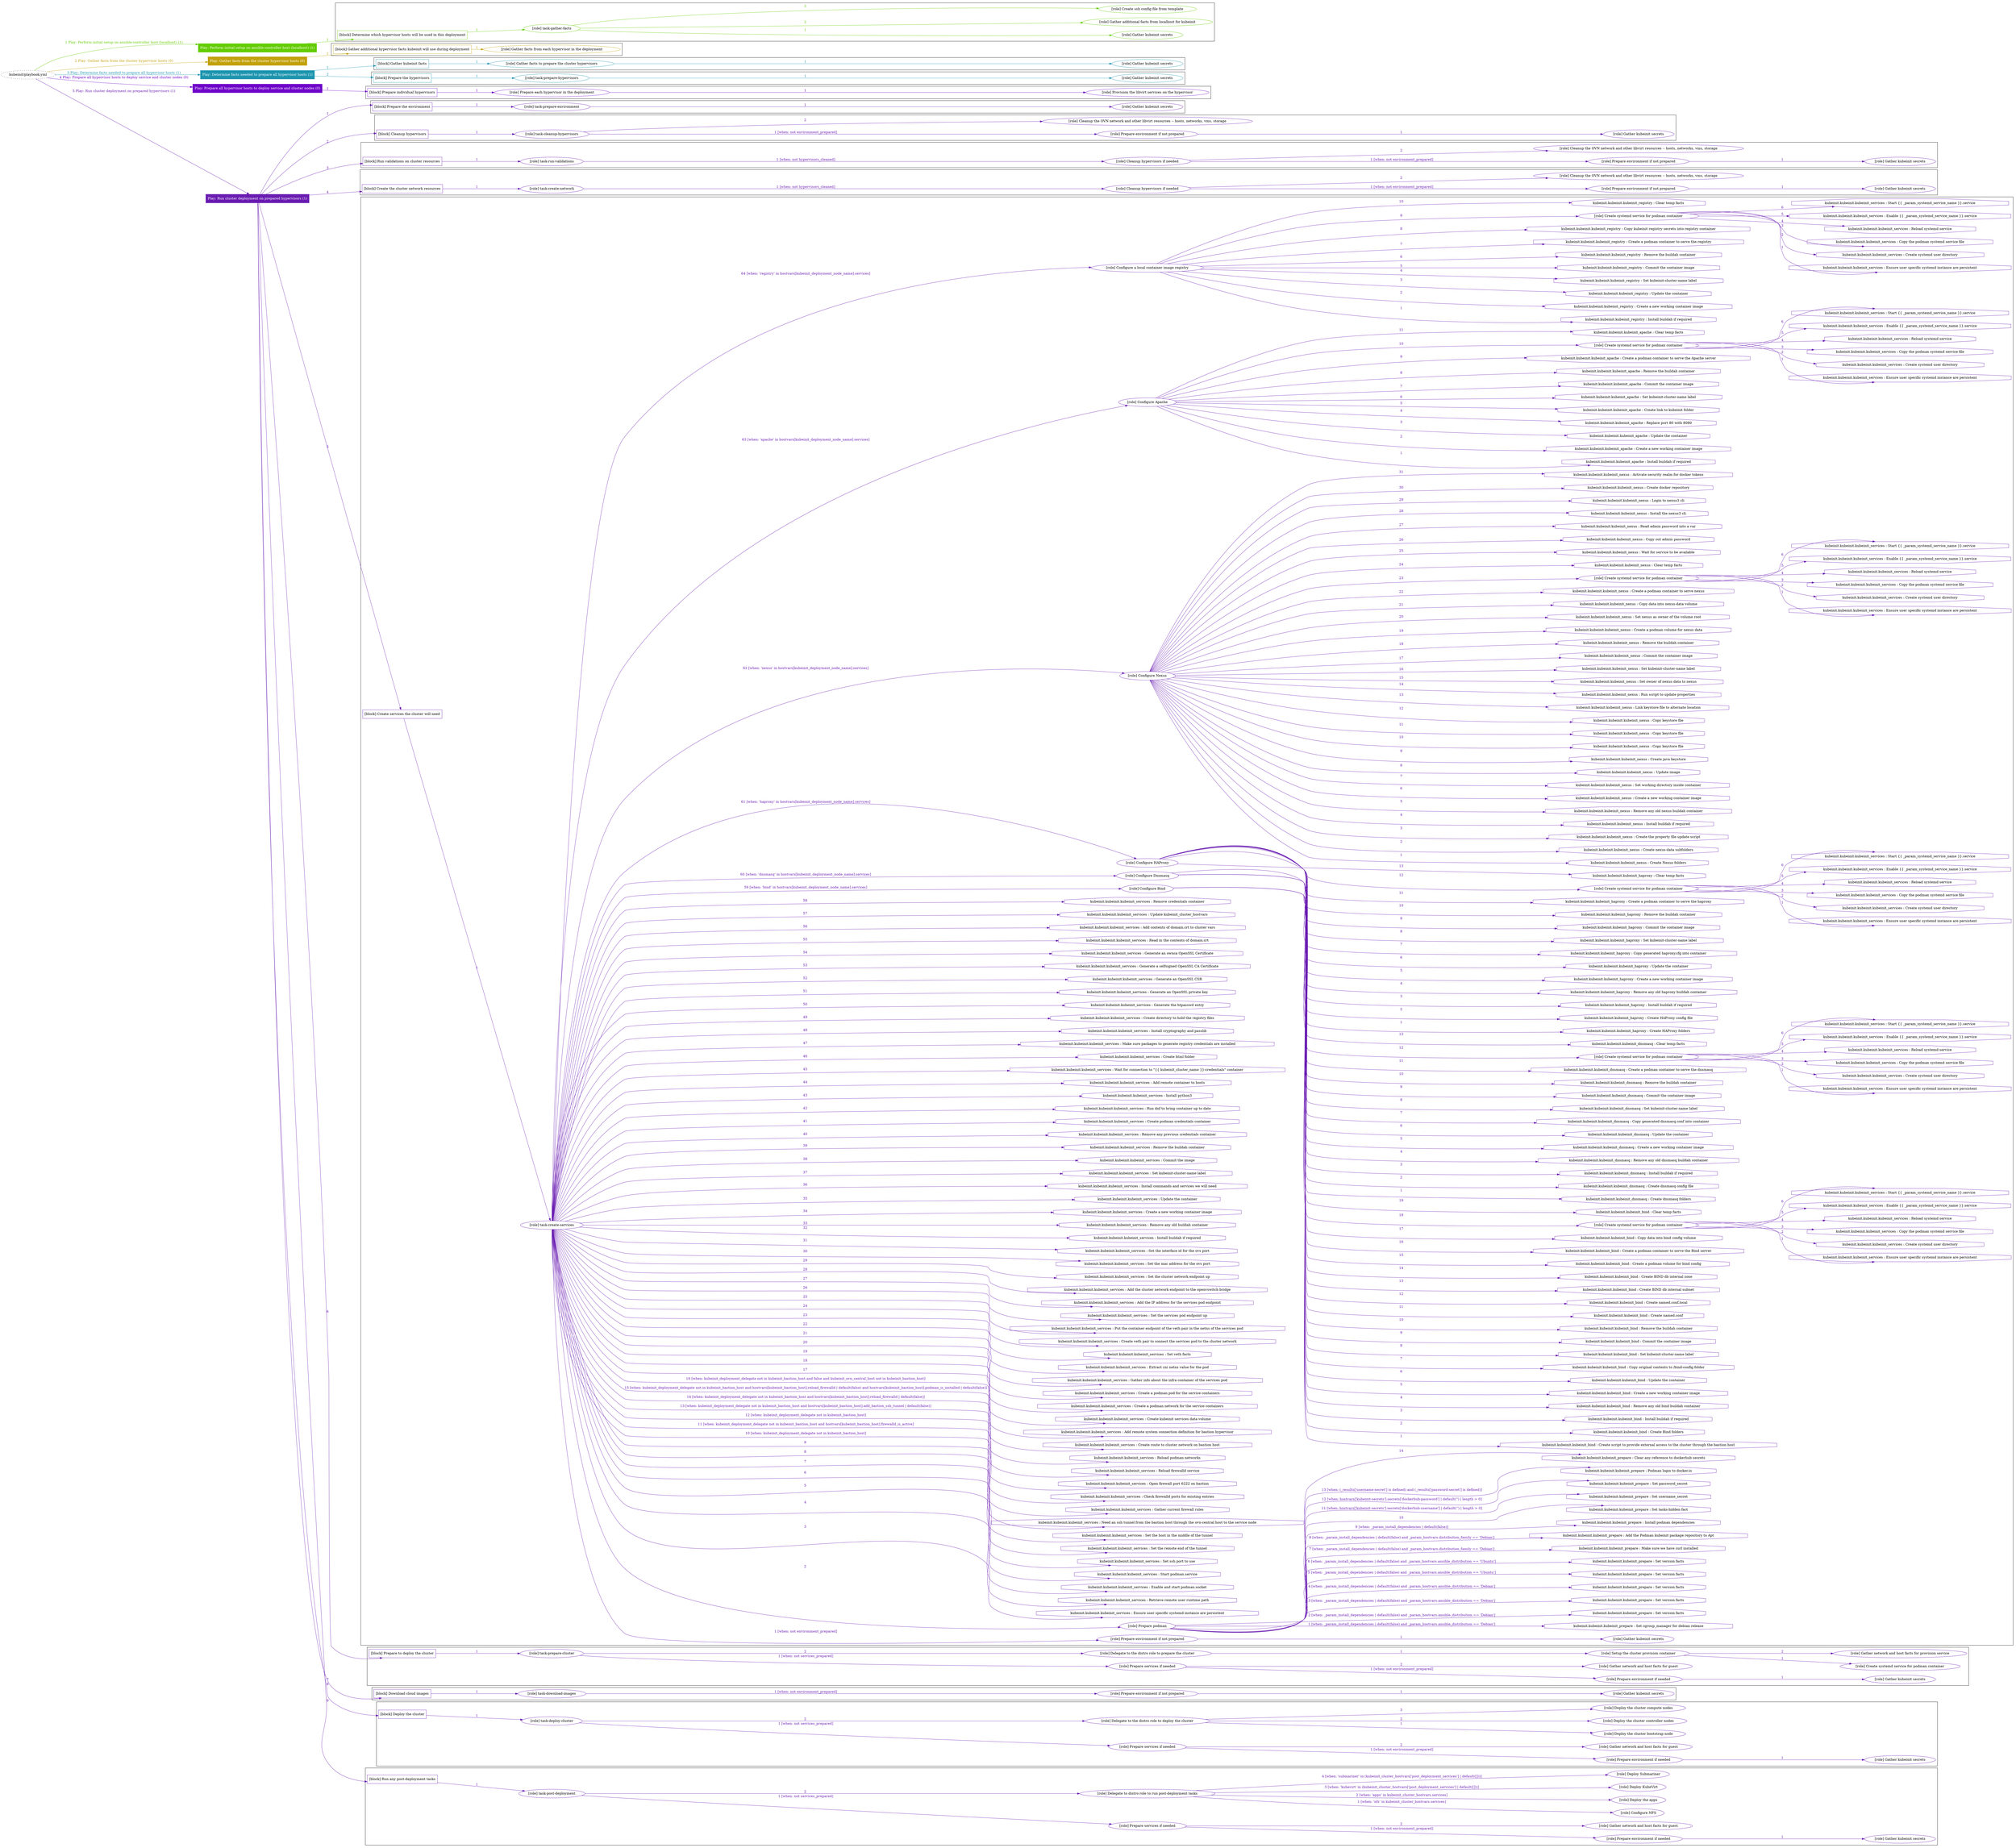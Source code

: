 digraph {
	graph [concentrate=true ordering=in rankdir=LR ratio=fill]
	edge [esep=5 sep=10]
	"kubeinit/playbook.yml" [URL="/home/runner/work/kubeinit/kubeinit/kubeinit/playbook.yml" id=playbook_c0e418d5 style=dotted]
	"kubeinit/playbook.yml" -> play_8d40d561 [label="1 Play: Perform initial setup on ansible-controller host (localhost) (1)" color="#63cc00" fontcolor="#63cc00" id=edge_play_8d40d561 labeltooltip="1 Play: Perform initial setup on ansible-controller host (localhost) (1)" tooltip="1 Play: Perform initial setup on ansible-controller host (localhost) (1)"]
	subgraph "Play: Perform initial setup on ansible-controller host (localhost) (1)" {
		play_8d40d561 [label="Play: Perform initial setup on ansible-controller host (localhost) (1)" URL="/home/runner/work/kubeinit/kubeinit/kubeinit/playbook.yml" color="#63cc00" fontcolor="#ffffff" id=play_8d40d561 shape=box style=filled tooltip=localhost]
		play_8d40d561 -> block_effcd165 [label=1 color="#63cc00" fontcolor="#63cc00" id=edge_block_effcd165 labeltooltip=1 tooltip=1]
		subgraph cluster_block_effcd165 {
			block_effcd165 [label="[block] Determine which hypervisor hosts will be used in this deployment" URL="/home/runner/work/kubeinit/kubeinit/kubeinit/playbook.yml" color="#63cc00" id=block_effcd165 labeltooltip="Determine which hypervisor hosts will be used in this deployment" shape=box tooltip="Determine which hypervisor hosts will be used in this deployment"]
			block_effcd165 -> role_2bc99c6e [label="1 " color="#63cc00" fontcolor="#63cc00" id=edge_role_2bc99c6e labeltooltip="1 " tooltip="1 "]
			subgraph "task-gather-facts" {
				role_2bc99c6e [label="[role] task-gather-facts" URL="/home/runner/work/kubeinit/kubeinit/kubeinit/playbook.yml" color="#63cc00" id=role_2bc99c6e tooltip="task-gather-facts"]
				role_2bc99c6e -> role_4895ca10 [label="1 " color="#63cc00" fontcolor="#63cc00" id=edge_role_4895ca10 labeltooltip="1 " tooltip="1 "]
				subgraph "Gather kubeinit secrets" {
					role_4895ca10 [label="[role] Gather kubeinit secrets" URL="/home/runner/.ansible/collections/ansible_collections/kubeinit/kubeinit/roles/kubeinit_prepare/tasks/build_hypervisors_group.yml" color="#63cc00" id=role_4895ca10 tooltip="Gather kubeinit secrets"]
				}
				role_2bc99c6e -> role_48b2d65e [label="2 " color="#63cc00" fontcolor="#63cc00" id=edge_role_48b2d65e labeltooltip="2 " tooltip="2 "]
				subgraph "Gather additional facts from localhost for kubeinit" {
					role_48b2d65e [label="[role] Gather additional facts from localhost for kubeinit" URL="/home/runner/.ansible/collections/ansible_collections/kubeinit/kubeinit/roles/kubeinit_prepare/tasks/build_hypervisors_group.yml" color="#63cc00" id=role_48b2d65e tooltip="Gather additional facts from localhost for kubeinit"]
				}
				role_2bc99c6e -> role_a93c6315 [label="3 " color="#63cc00" fontcolor="#63cc00" id=edge_role_a93c6315 labeltooltip="3 " tooltip="3 "]
				subgraph "Create ssh config file from template" {
					role_a93c6315 [label="[role] Create ssh config file from template" URL="/home/runner/.ansible/collections/ansible_collections/kubeinit/kubeinit/roles/kubeinit_prepare/tasks/build_hypervisors_group.yml" color="#63cc00" id=role_a93c6315 tooltip="Create ssh config file from template"]
				}
			}
		}
	}
	"kubeinit/playbook.yml" -> play_17c64ae4 [label="2 Play: Gather facts from the cluster hypervisor hosts (0)" color="#c2a10a" fontcolor="#c2a10a" id=edge_play_17c64ae4 labeltooltip="2 Play: Gather facts from the cluster hypervisor hosts (0)" tooltip="2 Play: Gather facts from the cluster hypervisor hosts (0)"]
	subgraph "Play: Gather facts from the cluster hypervisor hosts (0)" {
		play_17c64ae4 [label="Play: Gather facts from the cluster hypervisor hosts (0)" URL="/home/runner/work/kubeinit/kubeinit/kubeinit/playbook.yml" color="#c2a10a" fontcolor="#ffffff" id=play_17c64ae4 shape=box style=filled tooltip="Play: Gather facts from the cluster hypervisor hosts (0)"]
		play_17c64ae4 -> block_e97fad78 [label=1 color="#c2a10a" fontcolor="#c2a10a" id=edge_block_e97fad78 labeltooltip=1 tooltip=1]
		subgraph cluster_block_e97fad78 {
			block_e97fad78 [label="[block] Gather additional hypervisor facts kubeinit will use during deployment" URL="/home/runner/work/kubeinit/kubeinit/kubeinit/playbook.yml" color="#c2a10a" id=block_e97fad78 labeltooltip="Gather additional hypervisor facts kubeinit will use during deployment" shape=box tooltip="Gather additional hypervisor facts kubeinit will use during deployment"]
			block_e97fad78 -> role_f8f52432 [label="1 " color="#c2a10a" fontcolor="#c2a10a" id=edge_role_f8f52432 labeltooltip="1 " tooltip="1 "]
			subgraph "Gather facts from each hypervisor in the deployment" {
				role_f8f52432 [label="[role] Gather facts from each hypervisor in the deployment" URL="/home/runner/work/kubeinit/kubeinit/kubeinit/playbook.yml" color="#c2a10a" id=role_f8f52432 tooltip="Gather facts from each hypervisor in the deployment"]
			}
		}
	}
	"kubeinit/playbook.yml" -> play_e2d3cb7f [label="3 Play: Determine facts needed to prepare all hypervisor hosts (1)" color="#1d95af" fontcolor="#1d95af" id=edge_play_e2d3cb7f labeltooltip="3 Play: Determine facts needed to prepare all hypervisor hosts (1)" tooltip="3 Play: Determine facts needed to prepare all hypervisor hosts (1)"]
	subgraph "Play: Determine facts needed to prepare all hypervisor hosts (1)" {
		play_e2d3cb7f [label="Play: Determine facts needed to prepare all hypervisor hosts (1)" URL="/home/runner/work/kubeinit/kubeinit/kubeinit/playbook.yml" color="#1d95af" fontcolor="#ffffff" id=play_e2d3cb7f shape=box style=filled tooltip=localhost]
		play_e2d3cb7f -> block_6b266bf6 [label=1 color="#1d95af" fontcolor="#1d95af" id=edge_block_6b266bf6 labeltooltip=1 tooltip=1]
		subgraph cluster_block_6b266bf6 {
			block_6b266bf6 [label="[block] Gather kubeinit facts" URL="/home/runner/work/kubeinit/kubeinit/kubeinit/playbook.yml" color="#1d95af" id=block_6b266bf6 labeltooltip="Gather kubeinit facts" shape=box tooltip="Gather kubeinit facts"]
			block_6b266bf6 -> role_e1a3e89e [label="1 " color="#1d95af" fontcolor="#1d95af" id=edge_role_e1a3e89e labeltooltip="1 " tooltip="1 "]
			subgraph "Gather facts to prepare the cluster hypervisors" {
				role_e1a3e89e [label="[role] Gather facts to prepare the cluster hypervisors" URL="/home/runner/work/kubeinit/kubeinit/kubeinit/playbook.yml" color="#1d95af" id=role_e1a3e89e tooltip="Gather facts to prepare the cluster hypervisors"]
				role_e1a3e89e -> role_7074c647 [label="1 " color="#1d95af" fontcolor="#1d95af" id=edge_role_7074c647 labeltooltip="1 " tooltip="1 "]
				subgraph "Gather kubeinit secrets" {
					role_7074c647 [label="[role] Gather kubeinit secrets" URL="/home/runner/.ansible/collections/ansible_collections/kubeinit/kubeinit/roles/kubeinit_prepare/tasks/gather_kubeinit_facts.yml" color="#1d95af" id=role_7074c647 tooltip="Gather kubeinit secrets"]
				}
			}
		}
		play_e2d3cb7f -> block_787a26d5 [label=2 color="#1d95af" fontcolor="#1d95af" id=edge_block_787a26d5 labeltooltip=2 tooltip=2]
		subgraph cluster_block_787a26d5 {
			block_787a26d5 [label="[block] Prepare the hypervisors" URL="/home/runner/work/kubeinit/kubeinit/kubeinit/playbook.yml" color="#1d95af" id=block_787a26d5 labeltooltip="Prepare the hypervisors" shape=box tooltip="Prepare the hypervisors"]
			block_787a26d5 -> role_60493699 [label="1 " color="#1d95af" fontcolor="#1d95af" id=edge_role_60493699 labeltooltip="1 " tooltip="1 "]
			subgraph "task-prepare-hypervisors" {
				role_60493699 [label="[role] task-prepare-hypervisors" URL="/home/runner/work/kubeinit/kubeinit/kubeinit/playbook.yml" color="#1d95af" id=role_60493699 tooltip="task-prepare-hypervisors"]
				role_60493699 -> role_f2e8bc2c [label="1 " color="#1d95af" fontcolor="#1d95af" id=edge_role_f2e8bc2c labeltooltip="1 " tooltip="1 "]
				subgraph "Gather kubeinit secrets" {
					role_f2e8bc2c [label="[role] Gather kubeinit secrets" URL="/home/runner/.ansible/collections/ansible_collections/kubeinit/kubeinit/roles/kubeinit_prepare/tasks/gather_kubeinit_facts.yml" color="#1d95af" id=role_f2e8bc2c tooltip="Gather kubeinit secrets"]
				}
			}
		}
	}
	"kubeinit/playbook.yml" -> play_0c0912d3 [label="4 Play: Prepare all hypervisor hosts to deploy service and cluster nodes (0)" color="#6f03c9" fontcolor="#6f03c9" id=edge_play_0c0912d3 labeltooltip="4 Play: Prepare all hypervisor hosts to deploy service and cluster nodes (0)" tooltip="4 Play: Prepare all hypervisor hosts to deploy service and cluster nodes (0)"]
	subgraph "Play: Prepare all hypervisor hosts to deploy service and cluster nodes (0)" {
		play_0c0912d3 [label="Play: Prepare all hypervisor hosts to deploy service and cluster nodes (0)" URL="/home/runner/work/kubeinit/kubeinit/kubeinit/playbook.yml" color="#6f03c9" fontcolor="#ffffff" id=play_0c0912d3 shape=box style=filled tooltip="Play: Prepare all hypervisor hosts to deploy service and cluster nodes (0)"]
		play_0c0912d3 -> block_4d04c696 [label=1 color="#6f03c9" fontcolor="#6f03c9" id=edge_block_4d04c696 labeltooltip=1 tooltip=1]
		subgraph cluster_block_4d04c696 {
			block_4d04c696 [label="[block] Prepare individual hypervisors" URL="/home/runner/work/kubeinit/kubeinit/kubeinit/playbook.yml" color="#6f03c9" id=block_4d04c696 labeltooltip="Prepare individual hypervisors" shape=box tooltip="Prepare individual hypervisors"]
			block_4d04c696 -> role_9649f0e6 [label="1 " color="#6f03c9" fontcolor="#6f03c9" id=edge_role_9649f0e6 labeltooltip="1 " tooltip="1 "]
			subgraph "Prepare each hypervisor in the deployment" {
				role_9649f0e6 [label="[role] Prepare each hypervisor in the deployment" URL="/home/runner/work/kubeinit/kubeinit/kubeinit/playbook.yml" color="#6f03c9" id=role_9649f0e6 tooltip="Prepare each hypervisor in the deployment"]
				role_9649f0e6 -> role_ec2f1f6b [label="1 " color="#6f03c9" fontcolor="#6f03c9" id=edge_role_ec2f1f6b labeltooltip="1 " tooltip="1 "]
				subgraph "Provision the libvirt services on the hypervisor" {
					role_ec2f1f6b [label="[role] Provision the libvirt services on the hypervisor" URL="/home/runner/.ansible/collections/ansible_collections/kubeinit/kubeinit/roles/kubeinit_prepare/tasks/prepare_hypervisor.yml" color="#6f03c9" id=role_ec2f1f6b tooltip="Provision the libvirt services on the hypervisor"]
				}
			}
		}
	}
	"kubeinit/playbook.yml" -> play_4b6c36f7 [label="5 Play: Run cluster deployment on prepared hypervisors (1)" color="#691bb1" fontcolor="#691bb1" id=edge_play_4b6c36f7 labeltooltip="5 Play: Run cluster deployment on prepared hypervisors (1)" tooltip="5 Play: Run cluster deployment on prepared hypervisors (1)"]
	subgraph "Play: Run cluster deployment on prepared hypervisors (1)" {
		play_4b6c36f7 [label="Play: Run cluster deployment on prepared hypervisors (1)" URL="/home/runner/work/kubeinit/kubeinit/kubeinit/playbook.yml" color="#691bb1" fontcolor="#ffffff" id=play_4b6c36f7 shape=box style=filled tooltip=localhost]
		play_4b6c36f7 -> block_6ad8a58d [label=1 color="#691bb1" fontcolor="#691bb1" id=edge_block_6ad8a58d labeltooltip=1 tooltip=1]
		subgraph cluster_block_6ad8a58d {
			block_6ad8a58d [label="[block] Prepare the environment" URL="/home/runner/work/kubeinit/kubeinit/kubeinit/playbook.yml" color="#691bb1" id=block_6ad8a58d labeltooltip="Prepare the environment" shape=box tooltip="Prepare the environment"]
			block_6ad8a58d -> role_be56e5af [label="1 " color="#691bb1" fontcolor="#691bb1" id=edge_role_be56e5af labeltooltip="1 " tooltip="1 "]
			subgraph "task-prepare-environment" {
				role_be56e5af [label="[role] task-prepare-environment" URL="/home/runner/work/kubeinit/kubeinit/kubeinit/playbook.yml" color="#691bb1" id=role_be56e5af tooltip="task-prepare-environment"]
				role_be56e5af -> role_70a6bdde [label="1 " color="#691bb1" fontcolor="#691bb1" id=edge_role_70a6bdde labeltooltip="1 " tooltip="1 "]
				subgraph "Gather kubeinit secrets" {
					role_70a6bdde [label="[role] Gather kubeinit secrets" URL="/home/runner/.ansible/collections/ansible_collections/kubeinit/kubeinit/roles/kubeinit_prepare/tasks/gather_kubeinit_facts.yml" color="#691bb1" id=role_70a6bdde tooltip="Gather kubeinit secrets"]
				}
			}
		}
		play_4b6c36f7 -> block_36e28f08 [label=2 color="#691bb1" fontcolor="#691bb1" id=edge_block_36e28f08 labeltooltip=2 tooltip=2]
		subgraph cluster_block_36e28f08 {
			block_36e28f08 [label="[block] Cleanup hypervisors" URL="/home/runner/work/kubeinit/kubeinit/kubeinit/playbook.yml" color="#691bb1" id=block_36e28f08 labeltooltip="Cleanup hypervisors" shape=box tooltip="Cleanup hypervisors"]
			block_36e28f08 -> role_fccb76a6 [label="1 " color="#691bb1" fontcolor="#691bb1" id=edge_role_fccb76a6 labeltooltip="1 " tooltip="1 "]
			subgraph "task-cleanup-hypervisors" {
				role_fccb76a6 [label="[role] task-cleanup-hypervisors" URL="/home/runner/work/kubeinit/kubeinit/kubeinit/playbook.yml" color="#691bb1" id=role_fccb76a6 tooltip="task-cleanup-hypervisors"]
				role_fccb76a6 -> role_b5c6aa22 [label="1 [when: not environment_prepared]" color="#691bb1" fontcolor="#691bb1" id=edge_role_b5c6aa22 labeltooltip="1 [when: not environment_prepared]" tooltip="1 [when: not environment_prepared]"]
				subgraph "Prepare environment if not prepared" {
					role_b5c6aa22 [label="[role] Prepare environment if not prepared" URL="/home/runner/.ansible/collections/ansible_collections/kubeinit/kubeinit/roles/kubeinit_prepare/tasks/cleanup_hypervisors.yml" color="#691bb1" id=role_b5c6aa22 tooltip="Prepare environment if not prepared"]
					role_b5c6aa22 -> role_f914b0a0 [label="1 " color="#691bb1" fontcolor="#691bb1" id=edge_role_f914b0a0 labeltooltip="1 " tooltip="1 "]
					subgraph "Gather kubeinit secrets" {
						role_f914b0a0 [label="[role] Gather kubeinit secrets" URL="/home/runner/.ansible/collections/ansible_collections/kubeinit/kubeinit/roles/kubeinit_prepare/tasks/gather_kubeinit_facts.yml" color="#691bb1" id=role_f914b0a0 tooltip="Gather kubeinit secrets"]
					}
				}
				role_fccb76a6 -> role_140bfa6d [label="2 " color="#691bb1" fontcolor="#691bb1" id=edge_role_140bfa6d labeltooltip="2 " tooltip="2 "]
				subgraph "Cleanup the OVN network and other libvirt resources -- hosts, networks, vms, storage" {
					role_140bfa6d [label="[role] Cleanup the OVN network and other libvirt resources -- hosts, networks, vms, storage" URL="/home/runner/.ansible/collections/ansible_collections/kubeinit/kubeinit/roles/kubeinit_prepare/tasks/cleanup_hypervisors.yml" color="#691bb1" id=role_140bfa6d tooltip="Cleanup the OVN network and other libvirt resources -- hosts, networks, vms, storage"]
				}
			}
		}
		play_4b6c36f7 -> block_bc40c6eb [label=3 color="#691bb1" fontcolor="#691bb1" id=edge_block_bc40c6eb labeltooltip=3 tooltip=3]
		subgraph cluster_block_bc40c6eb {
			block_bc40c6eb [label="[block] Run validations on cluster resources" URL="/home/runner/work/kubeinit/kubeinit/kubeinit/playbook.yml" color="#691bb1" id=block_bc40c6eb labeltooltip="Run validations on cluster resources" shape=box tooltip="Run validations on cluster resources"]
			block_bc40c6eb -> role_fad1345d [label="1 " color="#691bb1" fontcolor="#691bb1" id=edge_role_fad1345d labeltooltip="1 " tooltip="1 "]
			subgraph "task-run-validations" {
				role_fad1345d [label="[role] task-run-validations" URL="/home/runner/work/kubeinit/kubeinit/kubeinit/playbook.yml" color="#691bb1" id=role_fad1345d tooltip="task-run-validations"]
				role_fad1345d -> role_341928d4 [label="1 [when: not hypervisors_cleaned]" color="#691bb1" fontcolor="#691bb1" id=edge_role_341928d4 labeltooltip="1 [when: not hypervisors_cleaned]" tooltip="1 [when: not hypervisors_cleaned]"]
				subgraph "Cleanup hypervisors if needed" {
					role_341928d4 [label="[role] Cleanup hypervisors if needed" URL="/home/runner/.ansible/collections/ansible_collections/kubeinit/kubeinit/roles/kubeinit_validations/tasks/main.yml" color="#691bb1" id=role_341928d4 tooltip="Cleanup hypervisors if needed"]
					role_341928d4 -> role_db2c6a8f [label="1 [when: not environment_prepared]" color="#691bb1" fontcolor="#691bb1" id=edge_role_db2c6a8f labeltooltip="1 [when: not environment_prepared]" tooltip="1 [when: not environment_prepared]"]
					subgraph "Prepare environment if not prepared" {
						role_db2c6a8f [label="[role] Prepare environment if not prepared" URL="/home/runner/.ansible/collections/ansible_collections/kubeinit/kubeinit/roles/kubeinit_prepare/tasks/cleanup_hypervisors.yml" color="#691bb1" id=role_db2c6a8f tooltip="Prepare environment if not prepared"]
						role_db2c6a8f -> role_6c6a1ce1 [label="1 " color="#691bb1" fontcolor="#691bb1" id=edge_role_6c6a1ce1 labeltooltip="1 " tooltip="1 "]
						subgraph "Gather kubeinit secrets" {
							role_6c6a1ce1 [label="[role] Gather kubeinit secrets" URL="/home/runner/.ansible/collections/ansible_collections/kubeinit/kubeinit/roles/kubeinit_prepare/tasks/gather_kubeinit_facts.yml" color="#691bb1" id=role_6c6a1ce1 tooltip="Gather kubeinit secrets"]
						}
					}
					role_341928d4 -> role_56242276 [label="2 " color="#691bb1" fontcolor="#691bb1" id=edge_role_56242276 labeltooltip="2 " tooltip="2 "]
					subgraph "Cleanup the OVN network and other libvirt resources -- hosts, networks, vms, storage" {
						role_56242276 [label="[role] Cleanup the OVN network and other libvirt resources -- hosts, networks, vms, storage" URL="/home/runner/.ansible/collections/ansible_collections/kubeinit/kubeinit/roles/kubeinit_prepare/tasks/cleanup_hypervisors.yml" color="#691bb1" id=role_56242276 tooltip="Cleanup the OVN network and other libvirt resources -- hosts, networks, vms, storage"]
					}
				}
			}
		}
		play_4b6c36f7 -> block_2eb55100 [label=4 color="#691bb1" fontcolor="#691bb1" id=edge_block_2eb55100 labeltooltip=4 tooltip=4]
		subgraph cluster_block_2eb55100 {
			block_2eb55100 [label="[block] Create the cluster network resources" URL="/home/runner/work/kubeinit/kubeinit/kubeinit/playbook.yml" color="#691bb1" id=block_2eb55100 labeltooltip="Create the cluster network resources" shape=box tooltip="Create the cluster network resources"]
			block_2eb55100 -> role_9fb30afd [label="1 " color="#691bb1" fontcolor="#691bb1" id=edge_role_9fb30afd labeltooltip="1 " tooltip="1 "]
			subgraph "task-create-network" {
				role_9fb30afd [label="[role] task-create-network" URL="/home/runner/work/kubeinit/kubeinit/kubeinit/playbook.yml" color="#691bb1" id=role_9fb30afd tooltip="task-create-network"]
				role_9fb30afd -> role_da01a7f0 [label="1 [when: not hypervisors_cleaned]" color="#691bb1" fontcolor="#691bb1" id=edge_role_da01a7f0 labeltooltip="1 [when: not hypervisors_cleaned]" tooltip="1 [when: not hypervisors_cleaned]"]
				subgraph "Cleanup hypervisors if needed" {
					role_da01a7f0 [label="[role] Cleanup hypervisors if needed" URL="/home/runner/.ansible/collections/ansible_collections/kubeinit/kubeinit/roles/kubeinit_libvirt/tasks/create_network.yml" color="#691bb1" id=role_da01a7f0 tooltip="Cleanup hypervisors if needed"]
					role_da01a7f0 -> role_9e6e5d76 [label="1 [when: not environment_prepared]" color="#691bb1" fontcolor="#691bb1" id=edge_role_9e6e5d76 labeltooltip="1 [when: not environment_prepared]" tooltip="1 [when: not environment_prepared]"]
					subgraph "Prepare environment if not prepared" {
						role_9e6e5d76 [label="[role] Prepare environment if not prepared" URL="/home/runner/.ansible/collections/ansible_collections/kubeinit/kubeinit/roles/kubeinit_prepare/tasks/cleanup_hypervisors.yml" color="#691bb1" id=role_9e6e5d76 tooltip="Prepare environment if not prepared"]
						role_9e6e5d76 -> role_1ecdfa5b [label="1 " color="#691bb1" fontcolor="#691bb1" id=edge_role_1ecdfa5b labeltooltip="1 " tooltip="1 "]
						subgraph "Gather kubeinit secrets" {
							role_1ecdfa5b [label="[role] Gather kubeinit secrets" URL="/home/runner/.ansible/collections/ansible_collections/kubeinit/kubeinit/roles/kubeinit_prepare/tasks/gather_kubeinit_facts.yml" color="#691bb1" id=role_1ecdfa5b tooltip="Gather kubeinit secrets"]
						}
					}
					role_da01a7f0 -> role_2c4eb57b [label="2 " color="#691bb1" fontcolor="#691bb1" id=edge_role_2c4eb57b labeltooltip="2 " tooltip="2 "]
					subgraph "Cleanup the OVN network and other libvirt resources -- hosts, networks, vms, storage" {
						role_2c4eb57b [label="[role] Cleanup the OVN network and other libvirt resources -- hosts, networks, vms, storage" URL="/home/runner/.ansible/collections/ansible_collections/kubeinit/kubeinit/roles/kubeinit_prepare/tasks/cleanup_hypervisors.yml" color="#691bb1" id=role_2c4eb57b tooltip="Cleanup the OVN network and other libvirt resources -- hosts, networks, vms, storage"]
					}
				}
			}
		}
		play_4b6c36f7 -> block_51613946 [label=5 color="#691bb1" fontcolor="#691bb1" id=edge_block_51613946 labeltooltip=5 tooltip=5]
		subgraph cluster_block_51613946 {
			block_51613946 [label="[block] Create services the cluster will need" URL="/home/runner/work/kubeinit/kubeinit/kubeinit/playbook.yml" color="#691bb1" id=block_51613946 labeltooltip="Create services the cluster will need" shape=box tooltip="Create services the cluster will need"]
			block_51613946 -> role_7435c406 [label="1 " color="#691bb1" fontcolor="#691bb1" id=edge_role_7435c406 labeltooltip="1 " tooltip="1 "]
			subgraph "task-create-services" {
				role_7435c406 [label="[role] task-create-services" URL="/home/runner/work/kubeinit/kubeinit/kubeinit/playbook.yml" color="#691bb1" id=role_7435c406 tooltip="task-create-services"]
				role_7435c406 -> role_ec9ed8c0 [label="1 [when: not environment_prepared]" color="#691bb1" fontcolor="#691bb1" id=edge_role_ec9ed8c0 labeltooltip="1 [when: not environment_prepared]" tooltip="1 [when: not environment_prepared]"]
				subgraph "Prepare environment if not prepared" {
					role_ec9ed8c0 [label="[role] Prepare environment if not prepared" URL="/home/runner/.ansible/collections/ansible_collections/kubeinit/kubeinit/roles/kubeinit_services/tasks/main.yml" color="#691bb1" id=role_ec9ed8c0 tooltip="Prepare environment if not prepared"]
					role_ec9ed8c0 -> role_58e07e63 [label="1 " color="#691bb1" fontcolor="#691bb1" id=edge_role_58e07e63 labeltooltip="1 " tooltip="1 "]
					subgraph "Gather kubeinit secrets" {
						role_58e07e63 [label="[role] Gather kubeinit secrets" URL="/home/runner/.ansible/collections/ansible_collections/kubeinit/kubeinit/roles/kubeinit_prepare/tasks/gather_kubeinit_facts.yml" color="#691bb1" id=role_58e07e63 tooltip="Gather kubeinit secrets"]
					}
				}
				role_7435c406 -> role_2a865074 [label="2 " color="#691bb1" fontcolor="#691bb1" id=edge_role_2a865074 labeltooltip="2 " tooltip="2 "]
				subgraph "Prepare podman" {
					role_2a865074 [label="[role] Prepare podman" URL="/home/runner/.ansible/collections/ansible_collections/kubeinit/kubeinit/roles/kubeinit_services/tasks/00_create_service_pod.yml" color="#691bb1" id=role_2a865074 tooltip="Prepare podman"]
					task_f87b2f30 [label="kubeinit.kubeinit.kubeinit_prepare : Set cgroup_manager for debian release" URL="/home/runner/.ansible/collections/ansible_collections/kubeinit/kubeinit/roles/kubeinit_prepare/tasks/prepare_podman.yml" color="#691bb1" id=task_f87b2f30 shape=octagon tooltip="kubeinit.kubeinit.kubeinit_prepare : Set cgroup_manager for debian release"]
					role_2a865074 -> task_f87b2f30 [label="1 [when: _param_install_dependencies | default(false) and _param_hostvars.ansible_distribution == 'Debian']" color="#691bb1" fontcolor="#691bb1" id=edge_task_f87b2f30 labeltooltip="1 [when: _param_install_dependencies | default(false) and _param_hostvars.ansible_distribution == 'Debian']" tooltip="1 [when: _param_install_dependencies | default(false) and _param_hostvars.ansible_distribution == 'Debian']"]
					task_dfd9e2ef [label="kubeinit.kubeinit.kubeinit_prepare : Set version facts" URL="/home/runner/.ansible/collections/ansible_collections/kubeinit/kubeinit/roles/kubeinit_prepare/tasks/prepare_podman.yml" color="#691bb1" id=task_dfd9e2ef shape=octagon tooltip="kubeinit.kubeinit.kubeinit_prepare : Set version facts"]
					role_2a865074 -> task_dfd9e2ef [label="2 [when: _param_install_dependencies | default(false) and _param_hostvars.ansible_distribution == 'Debian']" color="#691bb1" fontcolor="#691bb1" id=edge_task_dfd9e2ef labeltooltip="2 [when: _param_install_dependencies | default(false) and _param_hostvars.ansible_distribution == 'Debian']" tooltip="2 [when: _param_install_dependencies | default(false) and _param_hostvars.ansible_distribution == 'Debian']"]
					task_52a33808 [label="kubeinit.kubeinit.kubeinit_prepare : Set version facts" URL="/home/runner/.ansible/collections/ansible_collections/kubeinit/kubeinit/roles/kubeinit_prepare/tasks/prepare_podman.yml" color="#691bb1" id=task_52a33808 shape=octagon tooltip="kubeinit.kubeinit.kubeinit_prepare : Set version facts"]
					role_2a865074 -> task_52a33808 [label="3 [when: _param_install_dependencies | default(false) and _param_hostvars.ansible_distribution == 'Debian']" color="#691bb1" fontcolor="#691bb1" id=edge_task_52a33808 labeltooltip="3 [when: _param_install_dependencies | default(false) and _param_hostvars.ansible_distribution == 'Debian']" tooltip="3 [when: _param_install_dependencies | default(false) and _param_hostvars.ansible_distribution == 'Debian']"]
					task_3ae484fb [label="kubeinit.kubeinit.kubeinit_prepare : Set version facts" URL="/home/runner/.ansible/collections/ansible_collections/kubeinit/kubeinit/roles/kubeinit_prepare/tasks/prepare_podman.yml" color="#691bb1" id=task_3ae484fb shape=octagon tooltip="kubeinit.kubeinit.kubeinit_prepare : Set version facts"]
					role_2a865074 -> task_3ae484fb [label="4 [when: _param_install_dependencies | default(false) and _param_hostvars.ansible_distribution == 'Debian']" color="#691bb1" fontcolor="#691bb1" id=edge_task_3ae484fb labeltooltip="4 [when: _param_install_dependencies | default(false) and _param_hostvars.ansible_distribution == 'Debian']" tooltip="4 [when: _param_install_dependencies | default(false) and _param_hostvars.ansible_distribution == 'Debian']"]
					task_6aafab66 [label="kubeinit.kubeinit.kubeinit_prepare : Set version facts" URL="/home/runner/.ansible/collections/ansible_collections/kubeinit/kubeinit/roles/kubeinit_prepare/tasks/prepare_podman.yml" color="#691bb1" id=task_6aafab66 shape=octagon tooltip="kubeinit.kubeinit.kubeinit_prepare : Set version facts"]
					role_2a865074 -> task_6aafab66 [label="5 [when: _param_install_dependencies | default(false) and _param_hostvars.ansible_distribution == 'Ubuntu']" color="#691bb1" fontcolor="#691bb1" id=edge_task_6aafab66 labeltooltip="5 [when: _param_install_dependencies | default(false) and _param_hostvars.ansible_distribution == 'Ubuntu']" tooltip="5 [when: _param_install_dependencies | default(false) and _param_hostvars.ansible_distribution == 'Ubuntu']"]
					task_4b48b5fc [label="kubeinit.kubeinit.kubeinit_prepare : Set version facts" URL="/home/runner/.ansible/collections/ansible_collections/kubeinit/kubeinit/roles/kubeinit_prepare/tasks/prepare_podman.yml" color="#691bb1" id=task_4b48b5fc shape=octagon tooltip="kubeinit.kubeinit.kubeinit_prepare : Set version facts"]
					role_2a865074 -> task_4b48b5fc [label="6 [when: _param_install_dependencies | default(false) and _param_hostvars.ansible_distribution == 'Ubuntu']" color="#691bb1" fontcolor="#691bb1" id=edge_task_4b48b5fc labeltooltip="6 [when: _param_install_dependencies | default(false) and _param_hostvars.ansible_distribution == 'Ubuntu']" tooltip="6 [when: _param_install_dependencies | default(false) and _param_hostvars.ansible_distribution == 'Ubuntu']"]
					task_ce51f3c7 [label="kubeinit.kubeinit.kubeinit_prepare : Make sure we have curl installed" URL="/home/runner/.ansible/collections/ansible_collections/kubeinit/kubeinit/roles/kubeinit_prepare/tasks/prepare_podman.yml" color="#691bb1" id=task_ce51f3c7 shape=octagon tooltip="kubeinit.kubeinit.kubeinit_prepare : Make sure we have curl installed"]
					role_2a865074 -> task_ce51f3c7 [label="7 [when: _param_install_dependencies | default(false) and _param_hostvars.distribution_family == 'Debian']" color="#691bb1" fontcolor="#691bb1" id=edge_task_ce51f3c7 labeltooltip="7 [when: _param_install_dependencies | default(false) and _param_hostvars.distribution_family == 'Debian']" tooltip="7 [when: _param_install_dependencies | default(false) and _param_hostvars.distribution_family == 'Debian']"]
					task_f2c543c0 [label="kubeinit.kubeinit.kubeinit_prepare : Add the Podman kubeinit package repository to Apt" URL="/home/runner/.ansible/collections/ansible_collections/kubeinit/kubeinit/roles/kubeinit_prepare/tasks/prepare_podman.yml" color="#691bb1" id=task_f2c543c0 shape=octagon tooltip="kubeinit.kubeinit.kubeinit_prepare : Add the Podman kubeinit package repository to Apt"]
					role_2a865074 -> task_f2c543c0 [label="8 [when: _param_install_dependencies | default(false) and _param_hostvars.distribution_family == 'Debian']" color="#691bb1" fontcolor="#691bb1" id=edge_task_f2c543c0 labeltooltip="8 [when: _param_install_dependencies | default(false) and _param_hostvars.distribution_family == 'Debian']" tooltip="8 [when: _param_install_dependencies | default(false) and _param_hostvars.distribution_family == 'Debian']"]
					task_e04ee1de [label="kubeinit.kubeinit.kubeinit_prepare : Install podman dependencies" URL="/home/runner/.ansible/collections/ansible_collections/kubeinit/kubeinit/roles/kubeinit_prepare/tasks/prepare_podman.yml" color="#691bb1" id=task_e04ee1de shape=octagon tooltip="kubeinit.kubeinit.kubeinit_prepare : Install podman dependencies"]
					role_2a865074 -> task_e04ee1de [label="9 [when: _param_install_dependencies | default(false)]" color="#691bb1" fontcolor="#691bb1" id=edge_task_e04ee1de labeltooltip="9 [when: _param_install_dependencies | default(false)]" tooltip="9 [when: _param_install_dependencies | default(false)]"]
					task_7a5a5ca3 [label="kubeinit.kubeinit.kubeinit_prepare : Set tasks-hidden fact" URL="/home/runner/.ansible/collections/ansible_collections/kubeinit/kubeinit/roles/kubeinit_prepare/tasks/prepare_podman.yml" color="#691bb1" id=task_7a5a5ca3 shape=octagon tooltip="kubeinit.kubeinit.kubeinit_prepare : Set tasks-hidden fact"]
					role_2a865074 -> task_7a5a5ca3 [label="10 " color="#691bb1" fontcolor="#691bb1" id=edge_task_7a5a5ca3 labeltooltip="10 " tooltip="10 "]
					task_f3f42807 [label="kubeinit.kubeinit.kubeinit_prepare : Set username_secret" URL="/home/runner/.ansible/collections/ansible_collections/kubeinit/kubeinit/roles/kubeinit_prepare/tasks/prepare_podman.yml" color="#691bb1" id=task_f3f42807 shape=octagon tooltip="kubeinit.kubeinit.kubeinit_prepare : Set username_secret"]
					role_2a865074 -> task_f3f42807 [label="11 [when: hostvars['kubeinit-secrets'].secrets['dockerhub-username'] | default('') | length > 0]" color="#691bb1" fontcolor="#691bb1" id=edge_task_f3f42807 labeltooltip="11 [when: hostvars['kubeinit-secrets'].secrets['dockerhub-username'] | default('') | length > 0]" tooltip="11 [when: hostvars['kubeinit-secrets'].secrets['dockerhub-username'] | default('') | length > 0]"]
					task_273c7da1 [label="kubeinit.kubeinit.kubeinit_prepare : Set password_secret" URL="/home/runner/.ansible/collections/ansible_collections/kubeinit/kubeinit/roles/kubeinit_prepare/tasks/prepare_podman.yml" color="#691bb1" id=task_273c7da1 shape=octagon tooltip="kubeinit.kubeinit.kubeinit_prepare : Set password_secret"]
					role_2a865074 -> task_273c7da1 [label="12 [when: hostvars['kubeinit-secrets'].secrets['dockerhub-password'] | default('') | length > 0]" color="#691bb1" fontcolor="#691bb1" id=edge_task_273c7da1 labeltooltip="12 [when: hostvars['kubeinit-secrets'].secrets['dockerhub-password'] | default('') | length > 0]" tooltip="12 [when: hostvars['kubeinit-secrets'].secrets['dockerhub-password'] | default('') | length > 0]"]
					task_bc407d55 [label="kubeinit.kubeinit.kubeinit_prepare : Podman login to docker.io" URL="/home/runner/.ansible/collections/ansible_collections/kubeinit/kubeinit/roles/kubeinit_prepare/tasks/prepare_podman.yml" color="#691bb1" id=task_bc407d55 shape=octagon tooltip="kubeinit.kubeinit.kubeinit_prepare : Podman login to docker.io"]
					role_2a865074 -> task_bc407d55 [label="13 [when: (_results['username-secret'] is defined) and (_results['password-secret'] is defined)]" color="#691bb1" fontcolor="#691bb1" id=edge_task_bc407d55 labeltooltip="13 [when: (_results['username-secret'] is defined) and (_results['password-secret'] is defined)]" tooltip="13 [when: (_results['username-secret'] is defined) and (_results['password-secret'] is defined)]"]
					task_8ee5078f [label="kubeinit.kubeinit.kubeinit_prepare : Clear any reference to dockerhub secrets" URL="/home/runner/.ansible/collections/ansible_collections/kubeinit/kubeinit/roles/kubeinit_prepare/tasks/prepare_podman.yml" color="#691bb1" id=task_8ee5078f shape=octagon tooltip="kubeinit.kubeinit.kubeinit_prepare : Clear any reference to dockerhub secrets"]
					role_2a865074 -> task_8ee5078f [label="14 " color="#691bb1" fontcolor="#691bb1" id=edge_task_8ee5078f labeltooltip="14 " tooltip="14 "]
				}
				task_cae12199 [label="kubeinit.kubeinit.kubeinit_services : Ensure user specific systemd instance are persistent" URL="/home/runner/.ansible/collections/ansible_collections/kubeinit/kubeinit/roles/kubeinit_services/tasks/00_create_service_pod.yml" color="#691bb1" id=task_cae12199 shape=octagon tooltip="kubeinit.kubeinit.kubeinit_services : Ensure user specific systemd instance are persistent"]
				role_7435c406 -> task_cae12199 [label="3 " color="#691bb1" fontcolor="#691bb1" id=edge_task_cae12199 labeltooltip="3 " tooltip="3 "]
				task_9bbd411c [label="kubeinit.kubeinit.kubeinit_services : Retrieve remote user runtime path" URL="/home/runner/.ansible/collections/ansible_collections/kubeinit/kubeinit/roles/kubeinit_services/tasks/00_create_service_pod.yml" color="#691bb1" id=task_9bbd411c shape=octagon tooltip="kubeinit.kubeinit.kubeinit_services : Retrieve remote user runtime path"]
				role_7435c406 -> task_9bbd411c [label="4 " color="#691bb1" fontcolor="#691bb1" id=edge_task_9bbd411c labeltooltip="4 " tooltip="4 "]
				task_4f25a794 [label="kubeinit.kubeinit.kubeinit_services : Enable and start podman.socket" URL="/home/runner/.ansible/collections/ansible_collections/kubeinit/kubeinit/roles/kubeinit_services/tasks/00_create_service_pod.yml" color="#691bb1" id=task_4f25a794 shape=octagon tooltip="kubeinit.kubeinit.kubeinit_services : Enable and start podman.socket"]
				role_7435c406 -> task_4f25a794 [label="5 " color="#691bb1" fontcolor="#691bb1" id=edge_task_4f25a794 labeltooltip="5 " tooltip="5 "]
				task_3a81ae7b [label="kubeinit.kubeinit.kubeinit_services : Start podman.service" URL="/home/runner/.ansible/collections/ansible_collections/kubeinit/kubeinit/roles/kubeinit_services/tasks/00_create_service_pod.yml" color="#691bb1" id=task_3a81ae7b shape=octagon tooltip="kubeinit.kubeinit.kubeinit_services : Start podman.service"]
				role_7435c406 -> task_3a81ae7b [label="6 " color="#691bb1" fontcolor="#691bb1" id=edge_task_3a81ae7b labeltooltip="6 " tooltip="6 "]
				task_f04d12da [label="kubeinit.kubeinit.kubeinit_services : Set ssh port to use" URL="/home/runner/.ansible/collections/ansible_collections/kubeinit/kubeinit/roles/kubeinit_services/tasks/00_create_service_pod.yml" color="#691bb1" id=task_f04d12da shape=octagon tooltip="kubeinit.kubeinit.kubeinit_services : Set ssh port to use"]
				role_7435c406 -> task_f04d12da [label="7 " color="#691bb1" fontcolor="#691bb1" id=edge_task_f04d12da labeltooltip="7 " tooltip="7 "]
				task_06260c0f [label="kubeinit.kubeinit.kubeinit_services : Set the remote end of the tunnel" URL="/home/runner/.ansible/collections/ansible_collections/kubeinit/kubeinit/roles/kubeinit_services/tasks/00_create_service_pod.yml" color="#691bb1" id=task_06260c0f shape=octagon tooltip="kubeinit.kubeinit.kubeinit_services : Set the remote end of the tunnel"]
				role_7435c406 -> task_06260c0f [label="8 " color="#691bb1" fontcolor="#691bb1" id=edge_task_06260c0f labeltooltip="8 " tooltip="8 "]
				task_85974d21 [label="kubeinit.kubeinit.kubeinit_services : Set the host in the middle of the tunnel" URL="/home/runner/.ansible/collections/ansible_collections/kubeinit/kubeinit/roles/kubeinit_services/tasks/00_create_service_pod.yml" color="#691bb1" id=task_85974d21 shape=octagon tooltip="kubeinit.kubeinit.kubeinit_services : Set the host in the middle of the tunnel"]
				role_7435c406 -> task_85974d21 [label="9 " color="#691bb1" fontcolor="#691bb1" id=edge_task_85974d21 labeltooltip="9 " tooltip="9 "]
				task_ef226929 [label="kubeinit.kubeinit.kubeinit_services : Need an ssh tunnel from the bastion host through the ovn-central host to the service node" URL="/home/runner/.ansible/collections/ansible_collections/kubeinit/kubeinit/roles/kubeinit_services/tasks/00_create_service_pod.yml" color="#691bb1" id=task_ef226929 shape=octagon tooltip="kubeinit.kubeinit.kubeinit_services : Need an ssh tunnel from the bastion host through the ovn-central host to the service node"]
				role_7435c406 -> task_ef226929 [label="10 [when: kubeinit_deployment_delegate not in kubeinit_bastion_host]" color="#691bb1" fontcolor="#691bb1" id=edge_task_ef226929 labeltooltip="10 [when: kubeinit_deployment_delegate not in kubeinit_bastion_host]" tooltip="10 [when: kubeinit_deployment_delegate not in kubeinit_bastion_host]"]
				task_e7296c9e [label="kubeinit.kubeinit.kubeinit_services : Gather current firewall rules" URL="/home/runner/.ansible/collections/ansible_collections/kubeinit/kubeinit/roles/kubeinit_services/tasks/00_create_service_pod.yml" color="#691bb1" id=task_e7296c9e shape=octagon tooltip="kubeinit.kubeinit.kubeinit_services : Gather current firewall rules"]
				role_7435c406 -> task_e7296c9e [label="11 [when: kubeinit_deployment_delegate not in kubeinit_bastion_host and hostvars[kubeinit_bastion_host].firewalld_is_active]" color="#691bb1" fontcolor="#691bb1" id=edge_task_e7296c9e labeltooltip="11 [when: kubeinit_deployment_delegate not in kubeinit_bastion_host and hostvars[kubeinit_bastion_host].firewalld_is_active]" tooltip="11 [when: kubeinit_deployment_delegate not in kubeinit_bastion_host and hostvars[kubeinit_bastion_host].firewalld_is_active]"]
				task_0d1ad414 [label="kubeinit.kubeinit.kubeinit_services : Check firewalld ports for existing entries" URL="/home/runner/.ansible/collections/ansible_collections/kubeinit/kubeinit/roles/kubeinit_services/tasks/00_create_service_pod.yml" color="#691bb1" id=task_0d1ad414 shape=octagon tooltip="kubeinit.kubeinit.kubeinit_services : Check firewalld ports for existing entries"]
				role_7435c406 -> task_0d1ad414 [label="12 [when: kubeinit_deployment_delegate not in kubeinit_bastion_host]" color="#691bb1" fontcolor="#691bb1" id=edge_task_0d1ad414 labeltooltip="12 [when: kubeinit_deployment_delegate not in kubeinit_bastion_host]" tooltip="12 [when: kubeinit_deployment_delegate not in kubeinit_bastion_host]"]
				task_82eb849e [label="kubeinit.kubeinit.kubeinit_services : Open firewall port 6222 on bastion" URL="/home/runner/.ansible/collections/ansible_collections/kubeinit/kubeinit/roles/kubeinit_services/tasks/00_create_service_pod.yml" color="#691bb1" id=task_82eb849e shape=octagon tooltip="kubeinit.kubeinit.kubeinit_services : Open firewall port 6222 on bastion"]
				role_7435c406 -> task_82eb849e [label="13 [when: kubeinit_deployment_delegate not in kubeinit_bastion_host and hostvars[kubeinit_bastion_host].add_bastion_ssh_tunnel | default(false)]" color="#691bb1" fontcolor="#691bb1" id=edge_task_82eb849e labeltooltip="13 [when: kubeinit_deployment_delegate not in kubeinit_bastion_host and hostvars[kubeinit_bastion_host].add_bastion_ssh_tunnel | default(false)]" tooltip="13 [when: kubeinit_deployment_delegate not in kubeinit_bastion_host and hostvars[kubeinit_bastion_host].add_bastion_ssh_tunnel | default(false)]"]
				task_39f307d3 [label="kubeinit.kubeinit.kubeinit_services : Reload firewalld service" URL="/home/runner/.ansible/collections/ansible_collections/kubeinit/kubeinit/roles/kubeinit_services/tasks/00_create_service_pod.yml" color="#691bb1" id=task_39f307d3 shape=octagon tooltip="kubeinit.kubeinit.kubeinit_services : Reload firewalld service"]
				role_7435c406 -> task_39f307d3 [label="14 [when: kubeinit_deployment_delegate not in kubeinit_bastion_host and hostvars[kubeinit_bastion_host].reload_firewalld | default(false)]" color="#691bb1" fontcolor="#691bb1" id=edge_task_39f307d3 labeltooltip="14 [when: kubeinit_deployment_delegate not in kubeinit_bastion_host and hostvars[kubeinit_bastion_host].reload_firewalld | default(false)]" tooltip="14 [when: kubeinit_deployment_delegate not in kubeinit_bastion_host and hostvars[kubeinit_bastion_host].reload_firewalld | default(false)]"]
				task_6e83fe9a [label="kubeinit.kubeinit.kubeinit_services : Reload podman networks" URL="/home/runner/.ansible/collections/ansible_collections/kubeinit/kubeinit/roles/kubeinit_services/tasks/00_create_service_pod.yml" color="#691bb1" id=task_6e83fe9a shape=octagon tooltip="kubeinit.kubeinit.kubeinit_services : Reload podman networks"]
				role_7435c406 -> task_6e83fe9a [label="15 [when: kubeinit_deployment_delegate not in kubeinit_bastion_host and hostvars[kubeinit_bastion_host].reload_firewalld | default(false) and hostvars[kubeinit_bastion_host].podman_is_installed | default(false)]" color="#691bb1" fontcolor="#691bb1" id=edge_task_6e83fe9a labeltooltip="15 [when: kubeinit_deployment_delegate not in kubeinit_bastion_host and hostvars[kubeinit_bastion_host].reload_firewalld | default(false) and hostvars[kubeinit_bastion_host].podman_is_installed | default(false)]" tooltip="15 [when: kubeinit_deployment_delegate not in kubeinit_bastion_host and hostvars[kubeinit_bastion_host].reload_firewalld | default(false) and hostvars[kubeinit_bastion_host].podman_is_installed | default(false)]"]
				task_83f4c0ba [label="kubeinit.kubeinit.kubeinit_services : Create route to cluster network on bastion host" URL="/home/runner/.ansible/collections/ansible_collections/kubeinit/kubeinit/roles/kubeinit_services/tasks/00_create_service_pod.yml" color="#691bb1" id=task_83f4c0ba shape=octagon tooltip="kubeinit.kubeinit.kubeinit_services : Create route to cluster network on bastion host"]
				role_7435c406 -> task_83f4c0ba [label="16 [when: kubeinit_deployment_delegate not in kubeinit_bastion_host and false and kubeinit_ovn_central_host not in kubeinit_bastion_host]" color="#691bb1" fontcolor="#691bb1" id=edge_task_83f4c0ba labeltooltip="16 [when: kubeinit_deployment_delegate not in kubeinit_bastion_host and false and kubeinit_ovn_central_host not in kubeinit_bastion_host]" tooltip="16 [when: kubeinit_deployment_delegate not in kubeinit_bastion_host and false and kubeinit_ovn_central_host not in kubeinit_bastion_host]"]
				task_57f10650 [label="kubeinit.kubeinit.kubeinit_services : Add remote system connection definition for bastion hypervisor" URL="/home/runner/.ansible/collections/ansible_collections/kubeinit/kubeinit/roles/kubeinit_services/tasks/00_create_service_pod.yml" color="#691bb1" id=task_57f10650 shape=octagon tooltip="kubeinit.kubeinit.kubeinit_services : Add remote system connection definition for bastion hypervisor"]
				role_7435c406 -> task_57f10650 [label="17 " color="#691bb1" fontcolor="#691bb1" id=edge_task_57f10650 labeltooltip="17 " tooltip="17 "]
				task_ddd59c90 [label="kubeinit.kubeinit.kubeinit_services : Create kubeinit services data volume" URL="/home/runner/.ansible/collections/ansible_collections/kubeinit/kubeinit/roles/kubeinit_services/tasks/00_create_service_pod.yml" color="#691bb1" id=task_ddd59c90 shape=octagon tooltip="kubeinit.kubeinit.kubeinit_services : Create kubeinit services data volume"]
				role_7435c406 -> task_ddd59c90 [label="18 " color="#691bb1" fontcolor="#691bb1" id=edge_task_ddd59c90 labeltooltip="18 " tooltip="18 "]
				task_d5a332f6 [label="kubeinit.kubeinit.kubeinit_services : Create a podman network for the service containers" URL="/home/runner/.ansible/collections/ansible_collections/kubeinit/kubeinit/roles/kubeinit_services/tasks/00_create_service_pod.yml" color="#691bb1" id=task_d5a332f6 shape=octagon tooltip="kubeinit.kubeinit.kubeinit_services : Create a podman network for the service containers"]
				role_7435c406 -> task_d5a332f6 [label="19 " color="#691bb1" fontcolor="#691bb1" id=edge_task_d5a332f6 labeltooltip="19 " tooltip="19 "]
				task_7bfe4774 [label="kubeinit.kubeinit.kubeinit_services : Create a podman pod for the service containers" URL="/home/runner/.ansible/collections/ansible_collections/kubeinit/kubeinit/roles/kubeinit_services/tasks/00_create_service_pod.yml" color="#691bb1" id=task_7bfe4774 shape=octagon tooltip="kubeinit.kubeinit.kubeinit_services : Create a podman pod for the service containers"]
				role_7435c406 -> task_7bfe4774 [label="20 " color="#691bb1" fontcolor="#691bb1" id=edge_task_7bfe4774 labeltooltip="20 " tooltip="20 "]
				task_1b91d9fc [label="kubeinit.kubeinit.kubeinit_services : Gather info about the infra container of the services pod" URL="/home/runner/.ansible/collections/ansible_collections/kubeinit/kubeinit/roles/kubeinit_services/tasks/00_create_service_pod.yml" color="#691bb1" id=task_1b91d9fc shape=octagon tooltip="kubeinit.kubeinit.kubeinit_services : Gather info about the infra container of the services pod"]
				role_7435c406 -> task_1b91d9fc [label="21 " color="#691bb1" fontcolor="#691bb1" id=edge_task_1b91d9fc labeltooltip="21 " tooltip="21 "]
				task_f1752cec [label="kubeinit.kubeinit.kubeinit_services : Extract cni netns value for the pod" URL="/home/runner/.ansible/collections/ansible_collections/kubeinit/kubeinit/roles/kubeinit_services/tasks/00_create_service_pod.yml" color="#691bb1" id=task_f1752cec shape=octagon tooltip="kubeinit.kubeinit.kubeinit_services : Extract cni netns value for the pod"]
				role_7435c406 -> task_f1752cec [label="22 " color="#691bb1" fontcolor="#691bb1" id=edge_task_f1752cec labeltooltip="22 " tooltip="22 "]
				task_60141112 [label="kubeinit.kubeinit.kubeinit_services : Set veth facts" URL="/home/runner/.ansible/collections/ansible_collections/kubeinit/kubeinit/roles/kubeinit_services/tasks/00_create_service_pod.yml" color="#691bb1" id=task_60141112 shape=octagon tooltip="kubeinit.kubeinit.kubeinit_services : Set veth facts"]
				role_7435c406 -> task_60141112 [label="23 " color="#691bb1" fontcolor="#691bb1" id=edge_task_60141112 labeltooltip="23 " tooltip="23 "]
				task_dfcd2b58 [label="kubeinit.kubeinit.kubeinit_services : Create veth pair to connect the services pod to the cluster network" URL="/home/runner/.ansible/collections/ansible_collections/kubeinit/kubeinit/roles/kubeinit_services/tasks/00_create_service_pod.yml" color="#691bb1" id=task_dfcd2b58 shape=octagon tooltip="kubeinit.kubeinit.kubeinit_services : Create veth pair to connect the services pod to the cluster network"]
				role_7435c406 -> task_dfcd2b58 [label="24 " color="#691bb1" fontcolor="#691bb1" id=edge_task_dfcd2b58 labeltooltip="24 " tooltip="24 "]
				task_d45acb5a [label="kubeinit.kubeinit.kubeinit_services : Put the container endpoint of the veth pair in the netns of the services pod" URL="/home/runner/.ansible/collections/ansible_collections/kubeinit/kubeinit/roles/kubeinit_services/tasks/00_create_service_pod.yml" color="#691bb1" id=task_d45acb5a shape=octagon tooltip="kubeinit.kubeinit.kubeinit_services : Put the container endpoint of the veth pair in the netns of the services pod"]
				role_7435c406 -> task_d45acb5a [label="25 " color="#691bb1" fontcolor="#691bb1" id=edge_task_d45acb5a labeltooltip="25 " tooltip="25 "]
				task_851583f9 [label="kubeinit.kubeinit.kubeinit_services : Set the services pod endpoint up" URL="/home/runner/.ansible/collections/ansible_collections/kubeinit/kubeinit/roles/kubeinit_services/tasks/00_create_service_pod.yml" color="#691bb1" id=task_851583f9 shape=octagon tooltip="kubeinit.kubeinit.kubeinit_services : Set the services pod endpoint up"]
				role_7435c406 -> task_851583f9 [label="26 " color="#691bb1" fontcolor="#691bb1" id=edge_task_851583f9 labeltooltip="26 " tooltip="26 "]
				task_4ebf64b8 [label="kubeinit.kubeinit.kubeinit_services : Add the IP address for the services pod endpoint" URL="/home/runner/.ansible/collections/ansible_collections/kubeinit/kubeinit/roles/kubeinit_services/tasks/00_create_service_pod.yml" color="#691bb1" id=task_4ebf64b8 shape=octagon tooltip="kubeinit.kubeinit.kubeinit_services : Add the IP address for the services pod endpoint"]
				role_7435c406 -> task_4ebf64b8 [label="27 " color="#691bb1" fontcolor="#691bb1" id=edge_task_4ebf64b8 labeltooltip="27 " tooltip="27 "]
				task_78443bc7 [label="kubeinit.kubeinit.kubeinit_services : Add the cluster network endpoint to the openvswitch bridge" URL="/home/runner/.ansible/collections/ansible_collections/kubeinit/kubeinit/roles/kubeinit_services/tasks/00_create_service_pod.yml" color="#691bb1" id=task_78443bc7 shape=octagon tooltip="kubeinit.kubeinit.kubeinit_services : Add the cluster network endpoint to the openvswitch bridge"]
				role_7435c406 -> task_78443bc7 [label="28 " color="#691bb1" fontcolor="#691bb1" id=edge_task_78443bc7 labeltooltip="28 " tooltip="28 "]
				task_ec9f3b72 [label="kubeinit.kubeinit.kubeinit_services : Set the cluster network endpoint up" URL="/home/runner/.ansible/collections/ansible_collections/kubeinit/kubeinit/roles/kubeinit_services/tasks/00_create_service_pod.yml" color="#691bb1" id=task_ec9f3b72 shape=octagon tooltip="kubeinit.kubeinit.kubeinit_services : Set the cluster network endpoint up"]
				role_7435c406 -> task_ec9f3b72 [label="29 " color="#691bb1" fontcolor="#691bb1" id=edge_task_ec9f3b72 labeltooltip="29 " tooltip="29 "]
				task_6cb88d87 [label="kubeinit.kubeinit.kubeinit_services : Set the mac address for the ovs port" URL="/home/runner/.ansible/collections/ansible_collections/kubeinit/kubeinit/roles/kubeinit_services/tasks/00_create_service_pod.yml" color="#691bb1" id=task_6cb88d87 shape=octagon tooltip="kubeinit.kubeinit.kubeinit_services : Set the mac address for the ovs port"]
				role_7435c406 -> task_6cb88d87 [label="30 " color="#691bb1" fontcolor="#691bb1" id=edge_task_6cb88d87 labeltooltip="30 " tooltip="30 "]
				task_7ac70954 [label="kubeinit.kubeinit.kubeinit_services : Set the interface id for the ovs port" URL="/home/runner/.ansible/collections/ansible_collections/kubeinit/kubeinit/roles/kubeinit_services/tasks/00_create_service_pod.yml" color="#691bb1" id=task_7ac70954 shape=octagon tooltip="kubeinit.kubeinit.kubeinit_services : Set the interface id for the ovs port"]
				role_7435c406 -> task_7ac70954 [label="31 " color="#691bb1" fontcolor="#691bb1" id=edge_task_7ac70954 labeltooltip="31 " tooltip="31 "]
				task_6b976c3e [label="kubeinit.kubeinit.kubeinit_services : Install buildah if required" URL="/home/runner/.ansible/collections/ansible_collections/kubeinit/kubeinit/roles/kubeinit_services/tasks/prepare_credentials.yml" color="#691bb1" id=task_6b976c3e shape=octagon tooltip="kubeinit.kubeinit.kubeinit_services : Install buildah if required"]
				role_7435c406 -> task_6b976c3e [label="32 " color="#691bb1" fontcolor="#691bb1" id=edge_task_6b976c3e labeltooltip="32 " tooltip="32 "]
				task_b48650af [label="kubeinit.kubeinit.kubeinit_services : Remove any old buildah container" URL="/home/runner/.ansible/collections/ansible_collections/kubeinit/kubeinit/roles/kubeinit_services/tasks/prepare_credentials.yml" color="#691bb1" id=task_b48650af shape=octagon tooltip="kubeinit.kubeinit.kubeinit_services : Remove any old buildah container"]
				role_7435c406 -> task_b48650af [label="33 " color="#691bb1" fontcolor="#691bb1" id=edge_task_b48650af labeltooltip="33 " tooltip="33 "]
				task_0994a92d [label="kubeinit.kubeinit.kubeinit_services : Create a new working container image" URL="/home/runner/.ansible/collections/ansible_collections/kubeinit/kubeinit/roles/kubeinit_services/tasks/prepare_credentials.yml" color="#691bb1" id=task_0994a92d shape=octagon tooltip="kubeinit.kubeinit.kubeinit_services : Create a new working container image"]
				role_7435c406 -> task_0994a92d [label="34 " color="#691bb1" fontcolor="#691bb1" id=edge_task_0994a92d labeltooltip="34 " tooltip="34 "]
				task_ae26feb5 [label="kubeinit.kubeinit.kubeinit_services : Update the container" URL="/home/runner/.ansible/collections/ansible_collections/kubeinit/kubeinit/roles/kubeinit_services/tasks/prepare_credentials.yml" color="#691bb1" id=task_ae26feb5 shape=octagon tooltip="kubeinit.kubeinit.kubeinit_services : Update the container"]
				role_7435c406 -> task_ae26feb5 [label="35 " color="#691bb1" fontcolor="#691bb1" id=edge_task_ae26feb5 labeltooltip="35 " tooltip="35 "]
				task_d3bc20be [label="kubeinit.kubeinit.kubeinit_services : Install commands and services we will need" URL="/home/runner/.ansible/collections/ansible_collections/kubeinit/kubeinit/roles/kubeinit_services/tasks/prepare_credentials.yml" color="#691bb1" id=task_d3bc20be shape=octagon tooltip="kubeinit.kubeinit.kubeinit_services : Install commands and services we will need"]
				role_7435c406 -> task_d3bc20be [label="36 " color="#691bb1" fontcolor="#691bb1" id=edge_task_d3bc20be labeltooltip="36 " tooltip="36 "]
				task_01a54140 [label="kubeinit.kubeinit.kubeinit_services : Set kubeinit-cluster-name label" URL="/home/runner/.ansible/collections/ansible_collections/kubeinit/kubeinit/roles/kubeinit_services/tasks/prepare_credentials.yml" color="#691bb1" id=task_01a54140 shape=octagon tooltip="kubeinit.kubeinit.kubeinit_services : Set kubeinit-cluster-name label"]
				role_7435c406 -> task_01a54140 [label="37 " color="#691bb1" fontcolor="#691bb1" id=edge_task_01a54140 labeltooltip="37 " tooltip="37 "]
				task_27692fc6 [label="kubeinit.kubeinit.kubeinit_services : Commit the image" URL="/home/runner/.ansible/collections/ansible_collections/kubeinit/kubeinit/roles/kubeinit_services/tasks/prepare_credentials.yml" color="#691bb1" id=task_27692fc6 shape=octagon tooltip="kubeinit.kubeinit.kubeinit_services : Commit the image"]
				role_7435c406 -> task_27692fc6 [label="38 " color="#691bb1" fontcolor="#691bb1" id=edge_task_27692fc6 labeltooltip="38 " tooltip="38 "]
				task_89fc72f4 [label="kubeinit.kubeinit.kubeinit_services : Remove the buildah container" URL="/home/runner/.ansible/collections/ansible_collections/kubeinit/kubeinit/roles/kubeinit_services/tasks/prepare_credentials.yml" color="#691bb1" id=task_89fc72f4 shape=octagon tooltip="kubeinit.kubeinit.kubeinit_services : Remove the buildah container"]
				role_7435c406 -> task_89fc72f4 [label="39 " color="#691bb1" fontcolor="#691bb1" id=edge_task_89fc72f4 labeltooltip="39 " tooltip="39 "]
				task_877b20b6 [label="kubeinit.kubeinit.kubeinit_services : Remove any previous credentials container" URL="/home/runner/.ansible/collections/ansible_collections/kubeinit/kubeinit/roles/kubeinit_services/tasks/prepare_credentials.yml" color="#691bb1" id=task_877b20b6 shape=octagon tooltip="kubeinit.kubeinit.kubeinit_services : Remove any previous credentials container"]
				role_7435c406 -> task_877b20b6 [label="40 " color="#691bb1" fontcolor="#691bb1" id=edge_task_877b20b6 labeltooltip="40 " tooltip="40 "]
				task_fb7f0f82 [label="kubeinit.kubeinit.kubeinit_services : Create podman credentials container" URL="/home/runner/.ansible/collections/ansible_collections/kubeinit/kubeinit/roles/kubeinit_services/tasks/prepare_credentials.yml" color="#691bb1" id=task_fb7f0f82 shape=octagon tooltip="kubeinit.kubeinit.kubeinit_services : Create podman credentials container"]
				role_7435c406 -> task_fb7f0f82 [label="41 " color="#691bb1" fontcolor="#691bb1" id=edge_task_fb7f0f82 labeltooltip="41 " tooltip="41 "]
				task_d2f1fb56 [label="kubeinit.kubeinit.kubeinit_services : Run dnf to bring container up to date" URL="/home/runner/.ansible/collections/ansible_collections/kubeinit/kubeinit/roles/kubeinit_services/tasks/prepare_credentials.yml" color="#691bb1" id=task_d2f1fb56 shape=octagon tooltip="kubeinit.kubeinit.kubeinit_services : Run dnf to bring container up to date"]
				role_7435c406 -> task_d2f1fb56 [label="42 " color="#691bb1" fontcolor="#691bb1" id=edge_task_d2f1fb56 labeltooltip="42 " tooltip="42 "]
				task_d0d7383c [label="kubeinit.kubeinit.kubeinit_services : Install python3" URL="/home/runner/.ansible/collections/ansible_collections/kubeinit/kubeinit/roles/kubeinit_services/tasks/prepare_credentials.yml" color="#691bb1" id=task_d0d7383c shape=octagon tooltip="kubeinit.kubeinit.kubeinit_services : Install python3"]
				role_7435c406 -> task_d0d7383c [label="43 " color="#691bb1" fontcolor="#691bb1" id=edge_task_d0d7383c labeltooltip="43 " tooltip="43 "]
				task_1620b2b7 [label="kubeinit.kubeinit.kubeinit_services : Add remote container to hosts" URL="/home/runner/.ansible/collections/ansible_collections/kubeinit/kubeinit/roles/kubeinit_services/tasks/prepare_credentials.yml" color="#691bb1" id=task_1620b2b7 shape=octagon tooltip="kubeinit.kubeinit.kubeinit_services : Add remote container to hosts"]
				role_7435c406 -> task_1620b2b7 [label="44 " color="#691bb1" fontcolor="#691bb1" id=edge_task_1620b2b7 labeltooltip="44 " tooltip="44 "]
				task_c8346256 [label="kubeinit.kubeinit.kubeinit_services : Wait for connection to &#34;{{ kubeinit_cluster_name }}-credentials&#34; container" URL="/home/runner/.ansible/collections/ansible_collections/kubeinit/kubeinit/roles/kubeinit_services/tasks/prepare_credentials.yml" color="#691bb1" id=task_c8346256 shape=octagon tooltip="kubeinit.kubeinit.kubeinit_services : Wait for connection to &#34;{{ kubeinit_cluster_name }}-credentials&#34; container"]
				role_7435c406 -> task_c8346256 [label="45 " color="#691bb1" fontcolor="#691bb1" id=edge_task_c8346256 labeltooltip="45 " tooltip="45 "]
				task_fa7cee09 [label="kubeinit.kubeinit.kubeinit_services : Create html folder" URL="/home/runner/.ansible/collections/ansible_collections/kubeinit/kubeinit/roles/kubeinit_services/tasks/prepare_credentials.yml" color="#691bb1" id=task_fa7cee09 shape=octagon tooltip="kubeinit.kubeinit.kubeinit_services : Create html folder"]
				role_7435c406 -> task_fa7cee09 [label="46 " color="#691bb1" fontcolor="#691bb1" id=edge_task_fa7cee09 labeltooltip="46 " tooltip="46 "]
				task_cf62c2c9 [label="kubeinit.kubeinit.kubeinit_services : Make sure packages to generate registry credentials are installed" URL="/home/runner/.ansible/collections/ansible_collections/kubeinit/kubeinit/roles/kubeinit_services/tasks/prepare_credentials.yml" color="#691bb1" id=task_cf62c2c9 shape=octagon tooltip="kubeinit.kubeinit.kubeinit_services : Make sure packages to generate registry credentials are installed"]
				role_7435c406 -> task_cf62c2c9 [label="47 " color="#691bb1" fontcolor="#691bb1" id=edge_task_cf62c2c9 labeltooltip="47 " tooltip="47 "]
				task_7c1bf762 [label="kubeinit.kubeinit.kubeinit_services : Install cryptography and passlib" URL="/home/runner/.ansible/collections/ansible_collections/kubeinit/kubeinit/roles/kubeinit_services/tasks/prepare_credentials.yml" color="#691bb1" id=task_7c1bf762 shape=octagon tooltip="kubeinit.kubeinit.kubeinit_services : Install cryptography and passlib"]
				role_7435c406 -> task_7c1bf762 [label="48 " color="#691bb1" fontcolor="#691bb1" id=edge_task_7c1bf762 labeltooltip="48 " tooltip="48 "]
				task_a0734478 [label="kubeinit.kubeinit.kubeinit_services : Create directory to hold the registry files" URL="/home/runner/.ansible/collections/ansible_collections/kubeinit/kubeinit/roles/kubeinit_services/tasks/prepare_credentials.yml" color="#691bb1" id=task_a0734478 shape=octagon tooltip="kubeinit.kubeinit.kubeinit_services : Create directory to hold the registry files"]
				role_7435c406 -> task_a0734478 [label="49 " color="#691bb1" fontcolor="#691bb1" id=edge_task_a0734478 labeltooltip="49 " tooltip="49 "]
				task_bbded1e9 [label="kubeinit.kubeinit.kubeinit_services : Generate the htpasswd entry" URL="/home/runner/.ansible/collections/ansible_collections/kubeinit/kubeinit/roles/kubeinit_services/tasks/prepare_credentials.yml" color="#691bb1" id=task_bbded1e9 shape=octagon tooltip="kubeinit.kubeinit.kubeinit_services : Generate the htpasswd entry"]
				role_7435c406 -> task_bbded1e9 [label="50 " color="#691bb1" fontcolor="#691bb1" id=edge_task_bbded1e9 labeltooltip="50 " tooltip="50 "]
				task_c74995de [label="kubeinit.kubeinit.kubeinit_services : Generate an OpenSSL private key" URL="/home/runner/.ansible/collections/ansible_collections/kubeinit/kubeinit/roles/kubeinit_services/tasks/prepare_credentials.yml" color="#691bb1" id=task_c74995de shape=octagon tooltip="kubeinit.kubeinit.kubeinit_services : Generate an OpenSSL private key"]
				role_7435c406 -> task_c74995de [label="51 " color="#691bb1" fontcolor="#691bb1" id=edge_task_c74995de labeltooltip="51 " tooltip="51 "]
				task_ab4cc276 [label="kubeinit.kubeinit.kubeinit_services : Generate an OpenSSL CSR" URL="/home/runner/.ansible/collections/ansible_collections/kubeinit/kubeinit/roles/kubeinit_services/tasks/prepare_credentials.yml" color="#691bb1" id=task_ab4cc276 shape=octagon tooltip="kubeinit.kubeinit.kubeinit_services : Generate an OpenSSL CSR"]
				role_7435c406 -> task_ab4cc276 [label="52 " color="#691bb1" fontcolor="#691bb1" id=edge_task_ab4cc276 labeltooltip="52 " tooltip="52 "]
				task_ed2df822 [label="kubeinit.kubeinit.kubeinit_services : Generate a selfsigned OpenSSL CA Certificate" URL="/home/runner/.ansible/collections/ansible_collections/kubeinit/kubeinit/roles/kubeinit_services/tasks/prepare_credentials.yml" color="#691bb1" id=task_ed2df822 shape=octagon tooltip="kubeinit.kubeinit.kubeinit_services : Generate a selfsigned OpenSSL CA Certificate"]
				role_7435c406 -> task_ed2df822 [label="53 " color="#691bb1" fontcolor="#691bb1" id=edge_task_ed2df822 labeltooltip="53 " tooltip="53 "]
				task_6094c0ad [label="kubeinit.kubeinit.kubeinit_services : Generate an ownca OpenSSL Certificate" URL="/home/runner/.ansible/collections/ansible_collections/kubeinit/kubeinit/roles/kubeinit_services/tasks/prepare_credentials.yml" color="#691bb1" id=task_6094c0ad shape=octagon tooltip="kubeinit.kubeinit.kubeinit_services : Generate an ownca OpenSSL Certificate"]
				role_7435c406 -> task_6094c0ad [label="54 " color="#691bb1" fontcolor="#691bb1" id=edge_task_6094c0ad labeltooltip="54 " tooltip="54 "]
				task_1143c8fc [label="kubeinit.kubeinit.kubeinit_services : Read in the contents of domain.crt" URL="/home/runner/.ansible/collections/ansible_collections/kubeinit/kubeinit/roles/kubeinit_services/tasks/prepare_credentials.yml" color="#691bb1" id=task_1143c8fc shape=octagon tooltip="kubeinit.kubeinit.kubeinit_services : Read in the contents of domain.crt"]
				role_7435c406 -> task_1143c8fc [label="55 " color="#691bb1" fontcolor="#691bb1" id=edge_task_1143c8fc labeltooltip="55 " tooltip="55 "]
				task_dd373f0f [label="kubeinit.kubeinit.kubeinit_services : Add contents of domain.crt to cluster vars" URL="/home/runner/.ansible/collections/ansible_collections/kubeinit/kubeinit/roles/kubeinit_services/tasks/prepare_credentials.yml" color="#691bb1" id=task_dd373f0f shape=octagon tooltip="kubeinit.kubeinit.kubeinit_services : Add contents of domain.crt to cluster vars"]
				role_7435c406 -> task_dd373f0f [label="56 " color="#691bb1" fontcolor="#691bb1" id=edge_task_dd373f0f labeltooltip="56 " tooltip="56 "]
				task_7ce037dd [label="kubeinit.kubeinit.kubeinit_services : Update kubeinit_cluster_hostvars" URL="/home/runner/.ansible/collections/ansible_collections/kubeinit/kubeinit/roles/kubeinit_services/tasks/prepare_credentials.yml" color="#691bb1" id=task_7ce037dd shape=octagon tooltip="kubeinit.kubeinit.kubeinit_services : Update kubeinit_cluster_hostvars"]
				role_7435c406 -> task_7ce037dd [label="57 " color="#691bb1" fontcolor="#691bb1" id=edge_task_7ce037dd labeltooltip="57 " tooltip="57 "]
				task_716d5958 [label="kubeinit.kubeinit.kubeinit_services : Remove credentials container" URL="/home/runner/.ansible/collections/ansible_collections/kubeinit/kubeinit/roles/kubeinit_services/tasks/prepare_credentials.yml" color="#691bb1" id=task_716d5958 shape=octagon tooltip="kubeinit.kubeinit.kubeinit_services : Remove credentials container"]
				role_7435c406 -> task_716d5958 [label="58 " color="#691bb1" fontcolor="#691bb1" id=edge_task_716d5958 labeltooltip="58 " tooltip="58 "]
				role_7435c406 -> role_f5956a80 [label="59 [when: 'bind' in hostvars[kubeinit_deployment_node_name].services]" color="#691bb1" fontcolor="#691bb1" id=edge_role_f5956a80 labeltooltip="59 [when: 'bind' in hostvars[kubeinit_deployment_node_name].services]" tooltip="59 [when: 'bind' in hostvars[kubeinit_deployment_node_name].services]"]
				subgraph "Configure Bind" {
					role_f5956a80 [label="[role] Configure Bind" URL="/home/runner/.ansible/collections/ansible_collections/kubeinit/kubeinit/roles/kubeinit_services/tasks/start_services_containers.yml" color="#691bb1" id=role_f5956a80 tooltip="Configure Bind"]
					task_37c987e0 [label="kubeinit.kubeinit.kubeinit_bind : Create script to provide external access to the cluster through the bastion host" URL="/home/runner/.ansible/collections/ansible_collections/kubeinit/kubeinit/roles/kubeinit_bind/tasks/main.yml" color="#691bb1" id=task_37c987e0 shape=octagon tooltip="kubeinit.kubeinit.kubeinit_bind : Create script to provide external access to the cluster through the bastion host"]
					role_f5956a80 -> task_37c987e0 [label="1 " color="#691bb1" fontcolor="#691bb1" id=edge_task_37c987e0 labeltooltip="1 " tooltip="1 "]
					task_9a044c47 [label="kubeinit.kubeinit.kubeinit_bind : Create Bind folders" URL="/home/runner/.ansible/collections/ansible_collections/kubeinit/kubeinit/roles/kubeinit_bind/tasks/main.yml" color="#691bb1" id=task_9a044c47 shape=octagon tooltip="kubeinit.kubeinit.kubeinit_bind : Create Bind folders"]
					role_f5956a80 -> task_9a044c47 [label="2 " color="#691bb1" fontcolor="#691bb1" id=edge_task_9a044c47 labeltooltip="2 " tooltip="2 "]
					task_b5983307 [label="kubeinit.kubeinit.kubeinit_bind : Install buildah if required" URL="/home/runner/.ansible/collections/ansible_collections/kubeinit/kubeinit/roles/kubeinit_bind/tasks/main.yml" color="#691bb1" id=task_b5983307 shape=octagon tooltip="kubeinit.kubeinit.kubeinit_bind : Install buildah if required"]
					role_f5956a80 -> task_b5983307 [label="3 " color="#691bb1" fontcolor="#691bb1" id=edge_task_b5983307 labeltooltip="3 " tooltip="3 "]
					task_0e801552 [label="kubeinit.kubeinit.kubeinit_bind : Remove any old bind buildah container" URL="/home/runner/.ansible/collections/ansible_collections/kubeinit/kubeinit/roles/kubeinit_bind/tasks/main.yml" color="#691bb1" id=task_0e801552 shape=octagon tooltip="kubeinit.kubeinit.kubeinit_bind : Remove any old bind buildah container"]
					role_f5956a80 -> task_0e801552 [label="4 " color="#691bb1" fontcolor="#691bb1" id=edge_task_0e801552 labeltooltip="4 " tooltip="4 "]
					task_c048c5f4 [label="kubeinit.kubeinit.kubeinit_bind : Create a new working container image" URL="/home/runner/.ansible/collections/ansible_collections/kubeinit/kubeinit/roles/kubeinit_bind/tasks/main.yml" color="#691bb1" id=task_c048c5f4 shape=octagon tooltip="kubeinit.kubeinit.kubeinit_bind : Create a new working container image"]
					role_f5956a80 -> task_c048c5f4 [label="5 " color="#691bb1" fontcolor="#691bb1" id=edge_task_c048c5f4 labeltooltip="5 " tooltip="5 "]
					task_bf7ce68e [label="kubeinit.kubeinit.kubeinit_bind : Update the container" URL="/home/runner/.ansible/collections/ansible_collections/kubeinit/kubeinit/roles/kubeinit_bind/tasks/main.yml" color="#691bb1" id=task_bf7ce68e shape=octagon tooltip="kubeinit.kubeinit.kubeinit_bind : Update the container"]
					role_f5956a80 -> task_bf7ce68e [label="6 " color="#691bb1" fontcolor="#691bb1" id=edge_task_bf7ce68e labeltooltip="6 " tooltip="6 "]
					task_0b49a3a4 [label="kubeinit.kubeinit.kubeinit_bind : Copy original contents to /bind-config folder" URL="/home/runner/.ansible/collections/ansible_collections/kubeinit/kubeinit/roles/kubeinit_bind/tasks/main.yml" color="#691bb1" id=task_0b49a3a4 shape=octagon tooltip="kubeinit.kubeinit.kubeinit_bind : Copy original contents to /bind-config folder"]
					role_f5956a80 -> task_0b49a3a4 [label="7 " color="#691bb1" fontcolor="#691bb1" id=edge_task_0b49a3a4 labeltooltip="7 " tooltip="7 "]
					task_1cf947ae [label="kubeinit.kubeinit.kubeinit_bind : Set kubeinit-cluster-name label" URL="/home/runner/.ansible/collections/ansible_collections/kubeinit/kubeinit/roles/kubeinit_bind/tasks/main.yml" color="#691bb1" id=task_1cf947ae shape=octagon tooltip="kubeinit.kubeinit.kubeinit_bind : Set kubeinit-cluster-name label"]
					role_f5956a80 -> task_1cf947ae [label="8 " color="#691bb1" fontcolor="#691bb1" id=edge_task_1cf947ae labeltooltip="8 " tooltip="8 "]
					task_ab50696b [label="kubeinit.kubeinit.kubeinit_bind : Commit the container image" URL="/home/runner/.ansible/collections/ansible_collections/kubeinit/kubeinit/roles/kubeinit_bind/tasks/main.yml" color="#691bb1" id=task_ab50696b shape=octagon tooltip="kubeinit.kubeinit.kubeinit_bind : Commit the container image"]
					role_f5956a80 -> task_ab50696b [label="9 " color="#691bb1" fontcolor="#691bb1" id=edge_task_ab50696b labeltooltip="9 " tooltip="9 "]
					task_59aafefa [label="kubeinit.kubeinit.kubeinit_bind : Remove the buildah container" URL="/home/runner/.ansible/collections/ansible_collections/kubeinit/kubeinit/roles/kubeinit_bind/tasks/main.yml" color="#691bb1" id=task_59aafefa shape=octagon tooltip="kubeinit.kubeinit.kubeinit_bind : Remove the buildah container"]
					role_f5956a80 -> task_59aafefa [label="10 " color="#691bb1" fontcolor="#691bb1" id=edge_task_59aafefa labeltooltip="10 " tooltip="10 "]
					task_70510acc [label="kubeinit.kubeinit.kubeinit_bind : Create named.conf" URL="/home/runner/.ansible/collections/ansible_collections/kubeinit/kubeinit/roles/kubeinit_bind/tasks/main.yml" color="#691bb1" id=task_70510acc shape=octagon tooltip="kubeinit.kubeinit.kubeinit_bind : Create named.conf"]
					role_f5956a80 -> task_70510acc [label="11 " color="#691bb1" fontcolor="#691bb1" id=edge_task_70510acc labeltooltip="11 " tooltip="11 "]
					task_af1e25f8 [label="kubeinit.kubeinit.kubeinit_bind : Create named.conf.local" URL="/home/runner/.ansible/collections/ansible_collections/kubeinit/kubeinit/roles/kubeinit_bind/tasks/main.yml" color="#691bb1" id=task_af1e25f8 shape=octagon tooltip="kubeinit.kubeinit.kubeinit_bind : Create named.conf.local"]
					role_f5956a80 -> task_af1e25f8 [label="12 " color="#691bb1" fontcolor="#691bb1" id=edge_task_af1e25f8 labeltooltip="12 " tooltip="12 "]
					task_065c451a [label="kubeinit.kubeinit.kubeinit_bind : Create BIND db internal subnet" URL="/home/runner/.ansible/collections/ansible_collections/kubeinit/kubeinit/roles/kubeinit_bind/tasks/main.yml" color="#691bb1" id=task_065c451a shape=octagon tooltip="kubeinit.kubeinit.kubeinit_bind : Create BIND db internal subnet"]
					role_f5956a80 -> task_065c451a [label="13 " color="#691bb1" fontcolor="#691bb1" id=edge_task_065c451a labeltooltip="13 " tooltip="13 "]
					task_85e95489 [label="kubeinit.kubeinit.kubeinit_bind : Create BIND db internal zone" URL="/home/runner/.ansible/collections/ansible_collections/kubeinit/kubeinit/roles/kubeinit_bind/tasks/main.yml" color="#691bb1" id=task_85e95489 shape=octagon tooltip="kubeinit.kubeinit.kubeinit_bind : Create BIND db internal zone"]
					role_f5956a80 -> task_85e95489 [label="14 " color="#691bb1" fontcolor="#691bb1" id=edge_task_85e95489 labeltooltip="14 " tooltip="14 "]
					task_5e27d2af [label="kubeinit.kubeinit.kubeinit_bind : Create a podman volume for bind config" URL="/home/runner/.ansible/collections/ansible_collections/kubeinit/kubeinit/roles/kubeinit_bind/tasks/main.yml" color="#691bb1" id=task_5e27d2af shape=octagon tooltip="kubeinit.kubeinit.kubeinit_bind : Create a podman volume for bind config"]
					role_f5956a80 -> task_5e27d2af [label="15 " color="#691bb1" fontcolor="#691bb1" id=edge_task_5e27d2af labeltooltip="15 " tooltip="15 "]
					task_19b5613c [label="kubeinit.kubeinit.kubeinit_bind : Create a podman container to serve the Bind server" URL="/home/runner/.ansible/collections/ansible_collections/kubeinit/kubeinit/roles/kubeinit_bind/tasks/main.yml" color="#691bb1" id=task_19b5613c shape=octagon tooltip="kubeinit.kubeinit.kubeinit_bind : Create a podman container to serve the Bind server"]
					role_f5956a80 -> task_19b5613c [label="16 " color="#691bb1" fontcolor="#691bb1" id=edge_task_19b5613c labeltooltip="16 " tooltip="16 "]
					task_9dc08e68 [label="kubeinit.kubeinit.kubeinit_bind : Copy data into bind config volume" URL="/home/runner/.ansible/collections/ansible_collections/kubeinit/kubeinit/roles/kubeinit_bind/tasks/main.yml" color="#691bb1" id=task_9dc08e68 shape=octagon tooltip="kubeinit.kubeinit.kubeinit_bind : Copy data into bind config volume"]
					role_f5956a80 -> task_9dc08e68 [label="17 " color="#691bb1" fontcolor="#691bb1" id=edge_task_9dc08e68 labeltooltip="17 " tooltip="17 "]
					role_f5956a80 -> role_51c65ae6 [label="18 " color="#691bb1" fontcolor="#691bb1" id=edge_role_51c65ae6 labeltooltip="18 " tooltip="18 "]
					subgraph "Create systemd service for podman container" {
						role_51c65ae6 [label="[role] Create systemd service for podman container" URL="/home/runner/.ansible/collections/ansible_collections/kubeinit/kubeinit/roles/kubeinit_bind/tasks/main.yml" color="#691bb1" id=role_51c65ae6 tooltip="Create systemd service for podman container"]
						task_3ed62738 [label="kubeinit.kubeinit.kubeinit_services : Ensure user specific systemd instance are persistent" URL="/home/runner/.ansible/collections/ansible_collections/kubeinit/kubeinit/roles/kubeinit_services/tasks/create_managed_service.yml" color="#691bb1" id=task_3ed62738 shape=octagon tooltip="kubeinit.kubeinit.kubeinit_services : Ensure user specific systemd instance are persistent"]
						role_51c65ae6 -> task_3ed62738 [label="1 " color="#691bb1" fontcolor="#691bb1" id=edge_task_3ed62738 labeltooltip="1 " tooltip="1 "]
						task_fb405d60 [label="kubeinit.kubeinit.kubeinit_services : Create systemd user directory" URL="/home/runner/.ansible/collections/ansible_collections/kubeinit/kubeinit/roles/kubeinit_services/tasks/create_managed_service.yml" color="#691bb1" id=task_fb405d60 shape=octagon tooltip="kubeinit.kubeinit.kubeinit_services : Create systemd user directory"]
						role_51c65ae6 -> task_fb405d60 [label="2 " color="#691bb1" fontcolor="#691bb1" id=edge_task_fb405d60 labeltooltip="2 " tooltip="2 "]
						task_5584ed3b [label="kubeinit.kubeinit.kubeinit_services : Copy the podman systemd service file" URL="/home/runner/.ansible/collections/ansible_collections/kubeinit/kubeinit/roles/kubeinit_services/tasks/create_managed_service.yml" color="#691bb1" id=task_5584ed3b shape=octagon tooltip="kubeinit.kubeinit.kubeinit_services : Copy the podman systemd service file"]
						role_51c65ae6 -> task_5584ed3b [label="3 " color="#691bb1" fontcolor="#691bb1" id=edge_task_5584ed3b labeltooltip="3 " tooltip="3 "]
						task_d2dda107 [label="kubeinit.kubeinit.kubeinit_services : Reload systemd service" URL="/home/runner/.ansible/collections/ansible_collections/kubeinit/kubeinit/roles/kubeinit_services/tasks/create_managed_service.yml" color="#691bb1" id=task_d2dda107 shape=octagon tooltip="kubeinit.kubeinit.kubeinit_services : Reload systemd service"]
						role_51c65ae6 -> task_d2dda107 [label="4 " color="#691bb1" fontcolor="#691bb1" id=edge_task_d2dda107 labeltooltip="4 " tooltip="4 "]
						task_e3a76a95 [label="kubeinit.kubeinit.kubeinit_services : Enable {{ _param_systemd_service_name }}.service" URL="/home/runner/.ansible/collections/ansible_collections/kubeinit/kubeinit/roles/kubeinit_services/tasks/create_managed_service.yml" color="#691bb1" id=task_e3a76a95 shape=octagon tooltip="kubeinit.kubeinit.kubeinit_services : Enable {{ _param_systemd_service_name }}.service"]
						role_51c65ae6 -> task_e3a76a95 [label="5 " color="#691bb1" fontcolor="#691bb1" id=edge_task_e3a76a95 labeltooltip="5 " tooltip="5 "]
						task_75802fc8 [label="kubeinit.kubeinit.kubeinit_services : Start {{ _param_systemd_service_name }}.service" URL="/home/runner/.ansible/collections/ansible_collections/kubeinit/kubeinit/roles/kubeinit_services/tasks/create_managed_service.yml" color="#691bb1" id=task_75802fc8 shape=octagon tooltip="kubeinit.kubeinit.kubeinit_services : Start {{ _param_systemd_service_name }}.service"]
						role_51c65ae6 -> task_75802fc8 [label="6 " color="#691bb1" fontcolor="#691bb1" id=edge_task_75802fc8 labeltooltip="6 " tooltip="6 "]
					}
					task_df012906 [label="kubeinit.kubeinit.kubeinit_bind : Clear temp facts" URL="/home/runner/.ansible/collections/ansible_collections/kubeinit/kubeinit/roles/kubeinit_bind/tasks/main.yml" color="#691bb1" id=task_df012906 shape=octagon tooltip="kubeinit.kubeinit.kubeinit_bind : Clear temp facts"]
					role_f5956a80 -> task_df012906 [label="19 " color="#691bb1" fontcolor="#691bb1" id=edge_task_df012906 labeltooltip="19 " tooltip="19 "]
				}
				role_7435c406 -> role_a7fc84c7 [label="60 [when: 'dnsmasq' in hostvars[kubeinit_deployment_node_name].services]" color="#691bb1" fontcolor="#691bb1" id=edge_role_a7fc84c7 labeltooltip="60 [when: 'dnsmasq' in hostvars[kubeinit_deployment_node_name].services]" tooltip="60 [when: 'dnsmasq' in hostvars[kubeinit_deployment_node_name].services]"]
				subgraph "Configure Dnsmasq" {
					role_a7fc84c7 [label="[role] Configure Dnsmasq" URL="/home/runner/.ansible/collections/ansible_collections/kubeinit/kubeinit/roles/kubeinit_services/tasks/start_services_containers.yml" color="#691bb1" id=role_a7fc84c7 tooltip="Configure Dnsmasq"]
					task_0ac4c8ed [label="kubeinit.kubeinit.kubeinit_dnsmasq : Create dnsmasq folders" URL="/home/runner/.ansible/collections/ansible_collections/kubeinit/kubeinit/roles/kubeinit_dnsmasq/tasks/main.yml" color="#691bb1" id=task_0ac4c8ed shape=octagon tooltip="kubeinit.kubeinit.kubeinit_dnsmasq : Create dnsmasq folders"]
					role_a7fc84c7 -> task_0ac4c8ed [label="1 " color="#691bb1" fontcolor="#691bb1" id=edge_task_0ac4c8ed labeltooltip="1 " tooltip="1 "]
					task_9b3285c9 [label="kubeinit.kubeinit.kubeinit_dnsmasq : Create dnsmasq config file" URL="/home/runner/.ansible/collections/ansible_collections/kubeinit/kubeinit/roles/kubeinit_dnsmasq/tasks/main.yml" color="#691bb1" id=task_9b3285c9 shape=octagon tooltip="kubeinit.kubeinit.kubeinit_dnsmasq : Create dnsmasq config file"]
					role_a7fc84c7 -> task_9b3285c9 [label="2 " color="#691bb1" fontcolor="#691bb1" id=edge_task_9b3285c9 labeltooltip="2 " tooltip="2 "]
					task_e9dc2636 [label="kubeinit.kubeinit.kubeinit_dnsmasq : Install buildah if required" URL="/home/runner/.ansible/collections/ansible_collections/kubeinit/kubeinit/roles/kubeinit_dnsmasq/tasks/main.yml" color="#691bb1" id=task_e9dc2636 shape=octagon tooltip="kubeinit.kubeinit.kubeinit_dnsmasq : Install buildah if required"]
					role_a7fc84c7 -> task_e9dc2636 [label="3 " color="#691bb1" fontcolor="#691bb1" id=edge_task_e9dc2636 labeltooltip="3 " tooltip="3 "]
					task_829b738b [label="kubeinit.kubeinit.kubeinit_dnsmasq : Remove any old dnsmasq buildah container" URL="/home/runner/.ansible/collections/ansible_collections/kubeinit/kubeinit/roles/kubeinit_dnsmasq/tasks/main.yml" color="#691bb1" id=task_829b738b shape=octagon tooltip="kubeinit.kubeinit.kubeinit_dnsmasq : Remove any old dnsmasq buildah container"]
					role_a7fc84c7 -> task_829b738b [label="4 " color="#691bb1" fontcolor="#691bb1" id=edge_task_829b738b labeltooltip="4 " tooltip="4 "]
					task_1703cdda [label="kubeinit.kubeinit.kubeinit_dnsmasq : Create a new working container image" URL="/home/runner/.ansible/collections/ansible_collections/kubeinit/kubeinit/roles/kubeinit_dnsmasq/tasks/main.yml" color="#691bb1" id=task_1703cdda shape=octagon tooltip="kubeinit.kubeinit.kubeinit_dnsmasq : Create a new working container image"]
					role_a7fc84c7 -> task_1703cdda [label="5 " color="#691bb1" fontcolor="#691bb1" id=edge_task_1703cdda labeltooltip="5 " tooltip="5 "]
					task_10a69f2d [label="kubeinit.kubeinit.kubeinit_dnsmasq : Update the container" URL="/home/runner/.ansible/collections/ansible_collections/kubeinit/kubeinit/roles/kubeinit_dnsmasq/tasks/main.yml" color="#691bb1" id=task_10a69f2d shape=octagon tooltip="kubeinit.kubeinit.kubeinit_dnsmasq : Update the container"]
					role_a7fc84c7 -> task_10a69f2d [label="6 " color="#691bb1" fontcolor="#691bb1" id=edge_task_10a69f2d labeltooltip="6 " tooltip="6 "]
					task_b0152897 [label="kubeinit.kubeinit.kubeinit_dnsmasq : Copy generated dnsmasq.conf into container" URL="/home/runner/.ansible/collections/ansible_collections/kubeinit/kubeinit/roles/kubeinit_dnsmasq/tasks/main.yml" color="#691bb1" id=task_b0152897 shape=octagon tooltip="kubeinit.kubeinit.kubeinit_dnsmasq : Copy generated dnsmasq.conf into container"]
					role_a7fc84c7 -> task_b0152897 [label="7 " color="#691bb1" fontcolor="#691bb1" id=edge_task_b0152897 labeltooltip="7 " tooltip="7 "]
					task_895489f5 [label="kubeinit.kubeinit.kubeinit_dnsmasq : Set kubeinit-cluster-name label" URL="/home/runner/.ansible/collections/ansible_collections/kubeinit/kubeinit/roles/kubeinit_dnsmasq/tasks/main.yml" color="#691bb1" id=task_895489f5 shape=octagon tooltip="kubeinit.kubeinit.kubeinit_dnsmasq : Set kubeinit-cluster-name label"]
					role_a7fc84c7 -> task_895489f5 [label="8 " color="#691bb1" fontcolor="#691bb1" id=edge_task_895489f5 labeltooltip="8 " tooltip="8 "]
					task_be5f470e [label="kubeinit.kubeinit.kubeinit_dnsmasq : Commit the container image" URL="/home/runner/.ansible/collections/ansible_collections/kubeinit/kubeinit/roles/kubeinit_dnsmasq/tasks/main.yml" color="#691bb1" id=task_be5f470e shape=octagon tooltip="kubeinit.kubeinit.kubeinit_dnsmasq : Commit the container image"]
					role_a7fc84c7 -> task_be5f470e [label="9 " color="#691bb1" fontcolor="#691bb1" id=edge_task_be5f470e labeltooltip="9 " tooltip="9 "]
					task_da952077 [label="kubeinit.kubeinit.kubeinit_dnsmasq : Remove the buildah container" URL="/home/runner/.ansible/collections/ansible_collections/kubeinit/kubeinit/roles/kubeinit_dnsmasq/tasks/main.yml" color="#691bb1" id=task_da952077 shape=octagon tooltip="kubeinit.kubeinit.kubeinit_dnsmasq : Remove the buildah container"]
					role_a7fc84c7 -> task_da952077 [label="10 " color="#691bb1" fontcolor="#691bb1" id=edge_task_da952077 labeltooltip="10 " tooltip="10 "]
					task_c2706bf9 [label="kubeinit.kubeinit.kubeinit_dnsmasq : Create a podman container to serve the dnsmasq" URL="/home/runner/.ansible/collections/ansible_collections/kubeinit/kubeinit/roles/kubeinit_dnsmasq/tasks/main.yml" color="#691bb1" id=task_c2706bf9 shape=octagon tooltip="kubeinit.kubeinit.kubeinit_dnsmasq : Create a podman container to serve the dnsmasq"]
					role_a7fc84c7 -> task_c2706bf9 [label="11 " color="#691bb1" fontcolor="#691bb1" id=edge_task_c2706bf9 labeltooltip="11 " tooltip="11 "]
					role_a7fc84c7 -> role_993c49ef [label="12 " color="#691bb1" fontcolor="#691bb1" id=edge_role_993c49ef labeltooltip="12 " tooltip="12 "]
					subgraph "Create systemd service for podman container" {
						role_993c49ef [label="[role] Create systemd service for podman container" URL="/home/runner/.ansible/collections/ansible_collections/kubeinit/kubeinit/roles/kubeinit_dnsmasq/tasks/main.yml" color="#691bb1" id=role_993c49ef tooltip="Create systemd service for podman container"]
						task_3f346943 [label="kubeinit.kubeinit.kubeinit_services : Ensure user specific systemd instance are persistent" URL="/home/runner/.ansible/collections/ansible_collections/kubeinit/kubeinit/roles/kubeinit_services/tasks/create_managed_service.yml" color="#691bb1" id=task_3f346943 shape=octagon tooltip="kubeinit.kubeinit.kubeinit_services : Ensure user specific systemd instance are persistent"]
						role_993c49ef -> task_3f346943 [label="1 " color="#691bb1" fontcolor="#691bb1" id=edge_task_3f346943 labeltooltip="1 " tooltip="1 "]
						task_124a9331 [label="kubeinit.kubeinit.kubeinit_services : Create systemd user directory" URL="/home/runner/.ansible/collections/ansible_collections/kubeinit/kubeinit/roles/kubeinit_services/tasks/create_managed_service.yml" color="#691bb1" id=task_124a9331 shape=octagon tooltip="kubeinit.kubeinit.kubeinit_services : Create systemd user directory"]
						role_993c49ef -> task_124a9331 [label="2 " color="#691bb1" fontcolor="#691bb1" id=edge_task_124a9331 labeltooltip="2 " tooltip="2 "]
						task_5bdd4c0e [label="kubeinit.kubeinit.kubeinit_services : Copy the podman systemd service file" URL="/home/runner/.ansible/collections/ansible_collections/kubeinit/kubeinit/roles/kubeinit_services/tasks/create_managed_service.yml" color="#691bb1" id=task_5bdd4c0e shape=octagon tooltip="kubeinit.kubeinit.kubeinit_services : Copy the podman systemd service file"]
						role_993c49ef -> task_5bdd4c0e [label="3 " color="#691bb1" fontcolor="#691bb1" id=edge_task_5bdd4c0e labeltooltip="3 " tooltip="3 "]
						task_edc25de8 [label="kubeinit.kubeinit.kubeinit_services : Reload systemd service" URL="/home/runner/.ansible/collections/ansible_collections/kubeinit/kubeinit/roles/kubeinit_services/tasks/create_managed_service.yml" color="#691bb1" id=task_edc25de8 shape=octagon tooltip="kubeinit.kubeinit.kubeinit_services : Reload systemd service"]
						role_993c49ef -> task_edc25de8 [label="4 " color="#691bb1" fontcolor="#691bb1" id=edge_task_edc25de8 labeltooltip="4 " tooltip="4 "]
						task_e955cc9f [label="kubeinit.kubeinit.kubeinit_services : Enable {{ _param_systemd_service_name }}.service" URL="/home/runner/.ansible/collections/ansible_collections/kubeinit/kubeinit/roles/kubeinit_services/tasks/create_managed_service.yml" color="#691bb1" id=task_e955cc9f shape=octagon tooltip="kubeinit.kubeinit.kubeinit_services : Enable {{ _param_systemd_service_name }}.service"]
						role_993c49ef -> task_e955cc9f [label="5 " color="#691bb1" fontcolor="#691bb1" id=edge_task_e955cc9f labeltooltip="5 " tooltip="5 "]
						task_fa188d42 [label="kubeinit.kubeinit.kubeinit_services : Start {{ _param_systemd_service_name }}.service" URL="/home/runner/.ansible/collections/ansible_collections/kubeinit/kubeinit/roles/kubeinit_services/tasks/create_managed_service.yml" color="#691bb1" id=task_fa188d42 shape=octagon tooltip="kubeinit.kubeinit.kubeinit_services : Start {{ _param_systemd_service_name }}.service"]
						role_993c49ef -> task_fa188d42 [label="6 " color="#691bb1" fontcolor="#691bb1" id=edge_task_fa188d42 labeltooltip="6 " tooltip="6 "]
					}
					task_e5097790 [label="kubeinit.kubeinit.kubeinit_dnsmasq : Clear temp facts" URL="/home/runner/.ansible/collections/ansible_collections/kubeinit/kubeinit/roles/kubeinit_dnsmasq/tasks/main.yml" color="#691bb1" id=task_e5097790 shape=octagon tooltip="kubeinit.kubeinit.kubeinit_dnsmasq : Clear temp facts"]
					role_a7fc84c7 -> task_e5097790 [label="13 " color="#691bb1" fontcolor="#691bb1" id=edge_task_e5097790 labeltooltip="13 " tooltip="13 "]
				}
				role_7435c406 -> role_7e69a4bf [label="61 [when: 'haproxy' in hostvars[kubeinit_deployment_node_name].services]" color="#691bb1" fontcolor="#691bb1" id=edge_role_7e69a4bf labeltooltip="61 [when: 'haproxy' in hostvars[kubeinit_deployment_node_name].services]" tooltip="61 [when: 'haproxy' in hostvars[kubeinit_deployment_node_name].services]"]
				subgraph "Configure HAProxy" {
					role_7e69a4bf [label="[role] Configure HAProxy" URL="/home/runner/.ansible/collections/ansible_collections/kubeinit/kubeinit/roles/kubeinit_services/tasks/start_services_containers.yml" color="#691bb1" id=role_7e69a4bf tooltip="Configure HAProxy"]
					task_e62694a0 [label="kubeinit.kubeinit.kubeinit_haproxy : Create HAProxy folders" URL="/home/runner/.ansible/collections/ansible_collections/kubeinit/kubeinit/roles/kubeinit_haproxy/tasks/main.yml" color="#691bb1" id=task_e62694a0 shape=octagon tooltip="kubeinit.kubeinit.kubeinit_haproxy : Create HAProxy folders"]
					role_7e69a4bf -> task_e62694a0 [label="1 " color="#691bb1" fontcolor="#691bb1" id=edge_task_e62694a0 labeltooltip="1 " tooltip="1 "]
					task_0bb32a99 [label="kubeinit.kubeinit.kubeinit_haproxy : Create HAProxy config file" URL="/home/runner/.ansible/collections/ansible_collections/kubeinit/kubeinit/roles/kubeinit_haproxy/tasks/main.yml" color="#691bb1" id=task_0bb32a99 shape=octagon tooltip="kubeinit.kubeinit.kubeinit_haproxy : Create HAProxy config file"]
					role_7e69a4bf -> task_0bb32a99 [label="2 " color="#691bb1" fontcolor="#691bb1" id=edge_task_0bb32a99 labeltooltip="2 " tooltip="2 "]
					task_467ea6ff [label="kubeinit.kubeinit.kubeinit_haproxy : Install buildah if required" URL="/home/runner/.ansible/collections/ansible_collections/kubeinit/kubeinit/roles/kubeinit_haproxy/tasks/main.yml" color="#691bb1" id=task_467ea6ff shape=octagon tooltip="kubeinit.kubeinit.kubeinit_haproxy : Install buildah if required"]
					role_7e69a4bf -> task_467ea6ff [label="3 " color="#691bb1" fontcolor="#691bb1" id=edge_task_467ea6ff labeltooltip="3 " tooltip="3 "]
					task_d1c3c04a [label="kubeinit.kubeinit.kubeinit_haproxy : Remove any old haproxy buildah container" URL="/home/runner/.ansible/collections/ansible_collections/kubeinit/kubeinit/roles/kubeinit_haproxy/tasks/main.yml" color="#691bb1" id=task_d1c3c04a shape=octagon tooltip="kubeinit.kubeinit.kubeinit_haproxy : Remove any old haproxy buildah container"]
					role_7e69a4bf -> task_d1c3c04a [label="4 " color="#691bb1" fontcolor="#691bb1" id=edge_task_d1c3c04a labeltooltip="4 " tooltip="4 "]
					task_92269e40 [label="kubeinit.kubeinit.kubeinit_haproxy : Create a new working container image" URL="/home/runner/.ansible/collections/ansible_collections/kubeinit/kubeinit/roles/kubeinit_haproxy/tasks/main.yml" color="#691bb1" id=task_92269e40 shape=octagon tooltip="kubeinit.kubeinit.kubeinit_haproxy : Create a new working container image"]
					role_7e69a4bf -> task_92269e40 [label="5 " color="#691bb1" fontcolor="#691bb1" id=edge_task_92269e40 labeltooltip="5 " tooltip="5 "]
					task_dc0d8731 [label="kubeinit.kubeinit.kubeinit_haproxy : Update the container" URL="/home/runner/.ansible/collections/ansible_collections/kubeinit/kubeinit/roles/kubeinit_haproxy/tasks/main.yml" color="#691bb1" id=task_dc0d8731 shape=octagon tooltip="kubeinit.kubeinit.kubeinit_haproxy : Update the container"]
					role_7e69a4bf -> task_dc0d8731 [label="6 " color="#691bb1" fontcolor="#691bb1" id=edge_task_dc0d8731 labeltooltip="6 " tooltip="6 "]
					task_955a6f04 [label="kubeinit.kubeinit.kubeinit_haproxy : Copy generated haproxy.cfg into container" URL="/home/runner/.ansible/collections/ansible_collections/kubeinit/kubeinit/roles/kubeinit_haproxy/tasks/main.yml" color="#691bb1" id=task_955a6f04 shape=octagon tooltip="kubeinit.kubeinit.kubeinit_haproxy : Copy generated haproxy.cfg into container"]
					role_7e69a4bf -> task_955a6f04 [label="7 " color="#691bb1" fontcolor="#691bb1" id=edge_task_955a6f04 labeltooltip="7 " tooltip="7 "]
					task_7cb5fc24 [label="kubeinit.kubeinit.kubeinit_haproxy : Set kubeinit-cluster-name label" URL="/home/runner/.ansible/collections/ansible_collections/kubeinit/kubeinit/roles/kubeinit_haproxy/tasks/main.yml" color="#691bb1" id=task_7cb5fc24 shape=octagon tooltip="kubeinit.kubeinit.kubeinit_haproxy : Set kubeinit-cluster-name label"]
					role_7e69a4bf -> task_7cb5fc24 [label="8 " color="#691bb1" fontcolor="#691bb1" id=edge_task_7cb5fc24 labeltooltip="8 " tooltip="8 "]
					task_15229b70 [label="kubeinit.kubeinit.kubeinit_haproxy : Commit the container image" URL="/home/runner/.ansible/collections/ansible_collections/kubeinit/kubeinit/roles/kubeinit_haproxy/tasks/main.yml" color="#691bb1" id=task_15229b70 shape=octagon tooltip="kubeinit.kubeinit.kubeinit_haproxy : Commit the container image"]
					role_7e69a4bf -> task_15229b70 [label="9 " color="#691bb1" fontcolor="#691bb1" id=edge_task_15229b70 labeltooltip="9 " tooltip="9 "]
					task_271ab773 [label="kubeinit.kubeinit.kubeinit_haproxy : Remove the buildah container" URL="/home/runner/.ansible/collections/ansible_collections/kubeinit/kubeinit/roles/kubeinit_haproxy/tasks/main.yml" color="#691bb1" id=task_271ab773 shape=octagon tooltip="kubeinit.kubeinit.kubeinit_haproxy : Remove the buildah container"]
					role_7e69a4bf -> task_271ab773 [label="10 " color="#691bb1" fontcolor="#691bb1" id=edge_task_271ab773 labeltooltip="10 " tooltip="10 "]
					task_1f364e0c [label="kubeinit.kubeinit.kubeinit_haproxy : Create a podman container to serve the haproxy" URL="/home/runner/.ansible/collections/ansible_collections/kubeinit/kubeinit/roles/kubeinit_haproxy/tasks/main.yml" color="#691bb1" id=task_1f364e0c shape=octagon tooltip="kubeinit.kubeinit.kubeinit_haproxy : Create a podman container to serve the haproxy"]
					role_7e69a4bf -> task_1f364e0c [label="11 " color="#691bb1" fontcolor="#691bb1" id=edge_task_1f364e0c labeltooltip="11 " tooltip="11 "]
					role_7e69a4bf -> role_4c391ccd [label="12 " color="#691bb1" fontcolor="#691bb1" id=edge_role_4c391ccd labeltooltip="12 " tooltip="12 "]
					subgraph "Create systemd service for podman container" {
						role_4c391ccd [label="[role] Create systemd service for podman container" URL="/home/runner/.ansible/collections/ansible_collections/kubeinit/kubeinit/roles/kubeinit_haproxy/tasks/main.yml" color="#691bb1" id=role_4c391ccd tooltip="Create systemd service for podman container"]
						task_fa9fb73b [label="kubeinit.kubeinit.kubeinit_services : Ensure user specific systemd instance are persistent" URL="/home/runner/.ansible/collections/ansible_collections/kubeinit/kubeinit/roles/kubeinit_services/tasks/create_managed_service.yml" color="#691bb1" id=task_fa9fb73b shape=octagon tooltip="kubeinit.kubeinit.kubeinit_services : Ensure user specific systemd instance are persistent"]
						role_4c391ccd -> task_fa9fb73b [label="1 " color="#691bb1" fontcolor="#691bb1" id=edge_task_fa9fb73b labeltooltip="1 " tooltip="1 "]
						task_eeb21f9c [label="kubeinit.kubeinit.kubeinit_services : Create systemd user directory" URL="/home/runner/.ansible/collections/ansible_collections/kubeinit/kubeinit/roles/kubeinit_services/tasks/create_managed_service.yml" color="#691bb1" id=task_eeb21f9c shape=octagon tooltip="kubeinit.kubeinit.kubeinit_services : Create systemd user directory"]
						role_4c391ccd -> task_eeb21f9c [label="2 " color="#691bb1" fontcolor="#691bb1" id=edge_task_eeb21f9c labeltooltip="2 " tooltip="2 "]
						task_ae1b702c [label="kubeinit.kubeinit.kubeinit_services : Copy the podman systemd service file" URL="/home/runner/.ansible/collections/ansible_collections/kubeinit/kubeinit/roles/kubeinit_services/tasks/create_managed_service.yml" color="#691bb1" id=task_ae1b702c shape=octagon tooltip="kubeinit.kubeinit.kubeinit_services : Copy the podman systemd service file"]
						role_4c391ccd -> task_ae1b702c [label="3 " color="#691bb1" fontcolor="#691bb1" id=edge_task_ae1b702c labeltooltip="3 " tooltip="3 "]
						task_409efc9d [label="kubeinit.kubeinit.kubeinit_services : Reload systemd service" URL="/home/runner/.ansible/collections/ansible_collections/kubeinit/kubeinit/roles/kubeinit_services/tasks/create_managed_service.yml" color="#691bb1" id=task_409efc9d shape=octagon tooltip="kubeinit.kubeinit.kubeinit_services : Reload systemd service"]
						role_4c391ccd -> task_409efc9d [label="4 " color="#691bb1" fontcolor="#691bb1" id=edge_task_409efc9d labeltooltip="4 " tooltip="4 "]
						task_557e257b [label="kubeinit.kubeinit.kubeinit_services : Enable {{ _param_systemd_service_name }}.service" URL="/home/runner/.ansible/collections/ansible_collections/kubeinit/kubeinit/roles/kubeinit_services/tasks/create_managed_service.yml" color="#691bb1" id=task_557e257b shape=octagon tooltip="kubeinit.kubeinit.kubeinit_services : Enable {{ _param_systemd_service_name }}.service"]
						role_4c391ccd -> task_557e257b [label="5 " color="#691bb1" fontcolor="#691bb1" id=edge_task_557e257b labeltooltip="5 " tooltip="5 "]
						task_2291b4af [label="kubeinit.kubeinit.kubeinit_services : Start {{ _param_systemd_service_name }}.service" URL="/home/runner/.ansible/collections/ansible_collections/kubeinit/kubeinit/roles/kubeinit_services/tasks/create_managed_service.yml" color="#691bb1" id=task_2291b4af shape=octagon tooltip="kubeinit.kubeinit.kubeinit_services : Start {{ _param_systemd_service_name }}.service"]
						role_4c391ccd -> task_2291b4af [label="6 " color="#691bb1" fontcolor="#691bb1" id=edge_task_2291b4af labeltooltip="6 " tooltip="6 "]
					}
					task_64825d2c [label="kubeinit.kubeinit.kubeinit_haproxy : Clear temp facts" URL="/home/runner/.ansible/collections/ansible_collections/kubeinit/kubeinit/roles/kubeinit_haproxy/tasks/main.yml" color="#691bb1" id=task_64825d2c shape=octagon tooltip="kubeinit.kubeinit.kubeinit_haproxy : Clear temp facts"]
					role_7e69a4bf -> task_64825d2c [label="13 " color="#691bb1" fontcolor="#691bb1" id=edge_task_64825d2c labeltooltip="13 " tooltip="13 "]
				}
				role_7435c406 -> role_3b049c95 [label="62 [when: 'nexus' in hostvars[kubeinit_deployment_node_name].services]" color="#691bb1" fontcolor="#691bb1" id=edge_role_3b049c95 labeltooltip="62 [when: 'nexus' in hostvars[kubeinit_deployment_node_name].services]" tooltip="62 [when: 'nexus' in hostvars[kubeinit_deployment_node_name].services]"]
				subgraph "Configure Nexus" {
					role_3b049c95 [label="[role] Configure Nexus" URL="/home/runner/.ansible/collections/ansible_collections/kubeinit/kubeinit/roles/kubeinit_services/tasks/start_services_containers.yml" color="#691bb1" id=role_3b049c95 tooltip="Configure Nexus"]
					task_c6818459 [label="kubeinit.kubeinit.kubeinit_nexus : Create Nexus folders" URL="/home/runner/.ansible/collections/ansible_collections/kubeinit/kubeinit/roles/kubeinit_nexus/tasks/main.yml" color="#691bb1" id=task_c6818459 shape=octagon tooltip="kubeinit.kubeinit.kubeinit_nexus : Create Nexus folders"]
					role_3b049c95 -> task_c6818459 [label="1 " color="#691bb1" fontcolor="#691bb1" id=edge_task_c6818459 labeltooltip="1 " tooltip="1 "]
					task_f60db608 [label="kubeinit.kubeinit.kubeinit_nexus : Create nexus-data subfolders" URL="/home/runner/.ansible/collections/ansible_collections/kubeinit/kubeinit/roles/kubeinit_nexus/tasks/main.yml" color="#691bb1" id=task_f60db608 shape=octagon tooltip="kubeinit.kubeinit.kubeinit_nexus : Create nexus-data subfolders"]
					role_3b049c95 -> task_f60db608 [label="2 " color="#691bb1" fontcolor="#691bb1" id=edge_task_f60db608 labeltooltip="2 " tooltip="2 "]
					task_4efece60 [label="kubeinit.kubeinit.kubeinit_nexus : Create the property file update script" URL="/home/runner/.ansible/collections/ansible_collections/kubeinit/kubeinit/roles/kubeinit_nexus/tasks/main.yml" color="#691bb1" id=task_4efece60 shape=octagon tooltip="kubeinit.kubeinit.kubeinit_nexus : Create the property file update script"]
					role_3b049c95 -> task_4efece60 [label="3 " color="#691bb1" fontcolor="#691bb1" id=edge_task_4efece60 labeltooltip="3 " tooltip="3 "]
					task_630e551e [label="kubeinit.kubeinit.kubeinit_nexus : Install buildah if required" URL="/home/runner/.ansible/collections/ansible_collections/kubeinit/kubeinit/roles/kubeinit_nexus/tasks/main.yml" color="#691bb1" id=task_630e551e shape=octagon tooltip="kubeinit.kubeinit.kubeinit_nexus : Install buildah if required"]
					role_3b049c95 -> task_630e551e [label="4 " color="#691bb1" fontcolor="#691bb1" id=edge_task_630e551e labeltooltip="4 " tooltip="4 "]
					task_8f86ec1b [label="kubeinit.kubeinit.kubeinit_nexus : Remove any old nexus buildah container" URL="/home/runner/.ansible/collections/ansible_collections/kubeinit/kubeinit/roles/kubeinit_nexus/tasks/main.yml" color="#691bb1" id=task_8f86ec1b shape=octagon tooltip="kubeinit.kubeinit.kubeinit_nexus : Remove any old nexus buildah container"]
					role_3b049c95 -> task_8f86ec1b [label="5 " color="#691bb1" fontcolor="#691bb1" id=edge_task_8f86ec1b labeltooltip="5 " tooltip="5 "]
					task_470e61da [label="kubeinit.kubeinit.kubeinit_nexus : Create a new working container image" URL="/home/runner/.ansible/collections/ansible_collections/kubeinit/kubeinit/roles/kubeinit_nexus/tasks/main.yml" color="#691bb1" id=task_470e61da shape=octagon tooltip="kubeinit.kubeinit.kubeinit_nexus : Create a new working container image"]
					role_3b049c95 -> task_470e61da [label="6 " color="#691bb1" fontcolor="#691bb1" id=edge_task_470e61da labeltooltip="6 " tooltip="6 "]
					task_0c4783dc [label="kubeinit.kubeinit.kubeinit_nexus : Set working directory inside container" URL="/home/runner/.ansible/collections/ansible_collections/kubeinit/kubeinit/roles/kubeinit_nexus/tasks/main.yml" color="#691bb1" id=task_0c4783dc shape=octagon tooltip="kubeinit.kubeinit.kubeinit_nexus : Set working directory inside container"]
					role_3b049c95 -> task_0c4783dc [label="7 " color="#691bb1" fontcolor="#691bb1" id=edge_task_0c4783dc labeltooltip="7 " tooltip="7 "]
					task_0facbc8d [label="kubeinit.kubeinit.kubeinit_nexus : Update image" URL="/home/runner/.ansible/collections/ansible_collections/kubeinit/kubeinit/roles/kubeinit_nexus/tasks/main.yml" color="#691bb1" id=task_0facbc8d shape=octagon tooltip="kubeinit.kubeinit.kubeinit_nexus : Update image"]
					role_3b049c95 -> task_0facbc8d [label="8 " color="#691bb1" fontcolor="#691bb1" id=edge_task_0facbc8d labeltooltip="8 " tooltip="8 "]
					task_1ee1775f [label="kubeinit.kubeinit.kubeinit_nexus : Create java keystore" URL="/home/runner/.ansible/collections/ansible_collections/kubeinit/kubeinit/roles/kubeinit_nexus/tasks/main.yml" color="#691bb1" id=task_1ee1775f shape=octagon tooltip="kubeinit.kubeinit.kubeinit_nexus : Create java keystore"]
					role_3b049c95 -> task_1ee1775f [label="9 " color="#691bb1" fontcolor="#691bb1" id=edge_task_1ee1775f labeltooltip="9 " tooltip="9 "]
					task_a67c00f5 [label="kubeinit.kubeinit.kubeinit_nexus : Copy keystore file" URL="/home/runner/.ansible/collections/ansible_collections/kubeinit/kubeinit/roles/kubeinit_nexus/tasks/main.yml" color="#691bb1" id=task_a67c00f5 shape=octagon tooltip="kubeinit.kubeinit.kubeinit_nexus : Copy keystore file"]
					role_3b049c95 -> task_a67c00f5 [label="10 " color="#691bb1" fontcolor="#691bb1" id=edge_task_a67c00f5 labeltooltip="10 " tooltip="10 "]
					task_068968f0 [label="kubeinit.kubeinit.kubeinit_nexus : Copy keystore file" URL="/home/runner/.ansible/collections/ansible_collections/kubeinit/kubeinit/roles/kubeinit_nexus/tasks/main.yml" color="#691bb1" id=task_068968f0 shape=octagon tooltip="kubeinit.kubeinit.kubeinit_nexus : Copy keystore file"]
					role_3b049c95 -> task_068968f0 [label="11 " color="#691bb1" fontcolor="#691bb1" id=edge_task_068968f0 labeltooltip="11 " tooltip="11 "]
					task_eee95a85 [label="kubeinit.kubeinit.kubeinit_nexus : Copy keystore file" URL="/home/runner/.ansible/collections/ansible_collections/kubeinit/kubeinit/roles/kubeinit_nexus/tasks/main.yml" color="#691bb1" id=task_eee95a85 shape=octagon tooltip="kubeinit.kubeinit.kubeinit_nexus : Copy keystore file"]
					role_3b049c95 -> task_eee95a85 [label="12 " color="#691bb1" fontcolor="#691bb1" id=edge_task_eee95a85 labeltooltip="12 " tooltip="12 "]
					task_aad0fba8 [label="kubeinit.kubeinit.kubeinit_nexus : Link keystore file to alternate location" URL="/home/runner/.ansible/collections/ansible_collections/kubeinit/kubeinit/roles/kubeinit_nexus/tasks/main.yml" color="#691bb1" id=task_aad0fba8 shape=octagon tooltip="kubeinit.kubeinit.kubeinit_nexus : Link keystore file to alternate location"]
					role_3b049c95 -> task_aad0fba8 [label="13 " color="#691bb1" fontcolor="#691bb1" id=edge_task_aad0fba8 labeltooltip="13 " tooltip="13 "]
					task_f6c94e87 [label="kubeinit.kubeinit.kubeinit_nexus : Run script to update properties" URL="/home/runner/.ansible/collections/ansible_collections/kubeinit/kubeinit/roles/kubeinit_nexus/tasks/main.yml" color="#691bb1" id=task_f6c94e87 shape=octagon tooltip="kubeinit.kubeinit.kubeinit_nexus : Run script to update properties"]
					role_3b049c95 -> task_f6c94e87 [label="14 " color="#691bb1" fontcolor="#691bb1" id=edge_task_f6c94e87 labeltooltip="14 " tooltip="14 "]
					task_bd3c09ff [label="kubeinit.kubeinit.kubeinit_nexus : Set owner of nexus data to nexus" URL="/home/runner/.ansible/collections/ansible_collections/kubeinit/kubeinit/roles/kubeinit_nexus/tasks/main.yml" color="#691bb1" id=task_bd3c09ff shape=octagon tooltip="kubeinit.kubeinit.kubeinit_nexus : Set owner of nexus data to nexus"]
					role_3b049c95 -> task_bd3c09ff [label="15 " color="#691bb1" fontcolor="#691bb1" id=edge_task_bd3c09ff labeltooltip="15 " tooltip="15 "]
					task_9717c6b0 [label="kubeinit.kubeinit.kubeinit_nexus : Set kubeinit-cluster-name label" URL="/home/runner/.ansible/collections/ansible_collections/kubeinit/kubeinit/roles/kubeinit_nexus/tasks/main.yml" color="#691bb1" id=task_9717c6b0 shape=octagon tooltip="kubeinit.kubeinit.kubeinit_nexus : Set kubeinit-cluster-name label"]
					role_3b049c95 -> task_9717c6b0 [label="16 " color="#691bb1" fontcolor="#691bb1" id=edge_task_9717c6b0 labeltooltip="16 " tooltip="16 "]
					task_9fdb4a28 [label="kubeinit.kubeinit.kubeinit_nexus : Commit the container image" URL="/home/runner/.ansible/collections/ansible_collections/kubeinit/kubeinit/roles/kubeinit_nexus/tasks/main.yml" color="#691bb1" id=task_9fdb4a28 shape=octagon tooltip="kubeinit.kubeinit.kubeinit_nexus : Commit the container image"]
					role_3b049c95 -> task_9fdb4a28 [label="17 " color="#691bb1" fontcolor="#691bb1" id=edge_task_9fdb4a28 labeltooltip="17 " tooltip="17 "]
					task_37169440 [label="kubeinit.kubeinit.kubeinit_nexus : Remove the buildah container" URL="/home/runner/.ansible/collections/ansible_collections/kubeinit/kubeinit/roles/kubeinit_nexus/tasks/main.yml" color="#691bb1" id=task_37169440 shape=octagon tooltip="kubeinit.kubeinit.kubeinit_nexus : Remove the buildah container"]
					role_3b049c95 -> task_37169440 [label="18 " color="#691bb1" fontcolor="#691bb1" id=edge_task_37169440 labeltooltip="18 " tooltip="18 "]
					task_edd88dfe [label="kubeinit.kubeinit.kubeinit_nexus : Create a podman volume for nexus data" URL="/home/runner/.ansible/collections/ansible_collections/kubeinit/kubeinit/roles/kubeinit_nexus/tasks/main.yml" color="#691bb1" id=task_edd88dfe shape=octagon tooltip="kubeinit.kubeinit.kubeinit_nexus : Create a podman volume for nexus data"]
					role_3b049c95 -> task_edd88dfe [label="19 " color="#691bb1" fontcolor="#691bb1" id=edge_task_edd88dfe labeltooltip="19 " tooltip="19 "]
					task_142a1703 [label="kubeinit.kubeinit.kubeinit_nexus : Set nexus as owner of the volume root" URL="/home/runner/.ansible/collections/ansible_collections/kubeinit/kubeinit/roles/kubeinit_nexus/tasks/main.yml" color="#691bb1" id=task_142a1703 shape=octagon tooltip="kubeinit.kubeinit.kubeinit_nexus : Set nexus as owner of the volume root"]
					role_3b049c95 -> task_142a1703 [label="20 " color="#691bb1" fontcolor="#691bb1" id=edge_task_142a1703 labeltooltip="20 " tooltip="20 "]
					task_86ad993e [label="kubeinit.kubeinit.kubeinit_nexus : Copy data into nexus-data volume" URL="/home/runner/.ansible/collections/ansible_collections/kubeinit/kubeinit/roles/kubeinit_nexus/tasks/main.yml" color="#691bb1" id=task_86ad993e shape=octagon tooltip="kubeinit.kubeinit.kubeinit_nexus : Copy data into nexus-data volume"]
					role_3b049c95 -> task_86ad993e [label="21 " color="#691bb1" fontcolor="#691bb1" id=edge_task_86ad993e labeltooltip="21 " tooltip="21 "]
					task_bf078e45 [label="kubeinit.kubeinit.kubeinit_nexus : Create a podman container to serve nexus" URL="/home/runner/.ansible/collections/ansible_collections/kubeinit/kubeinit/roles/kubeinit_nexus/tasks/main.yml" color="#691bb1" id=task_bf078e45 shape=octagon tooltip="kubeinit.kubeinit.kubeinit_nexus : Create a podman container to serve nexus"]
					role_3b049c95 -> task_bf078e45 [label="22 " color="#691bb1" fontcolor="#691bb1" id=edge_task_bf078e45 labeltooltip="22 " tooltip="22 "]
					role_3b049c95 -> role_2a800fa4 [label="23 " color="#691bb1" fontcolor="#691bb1" id=edge_role_2a800fa4 labeltooltip="23 " tooltip="23 "]
					subgraph "Create systemd service for podman container" {
						role_2a800fa4 [label="[role] Create systemd service for podman container" URL="/home/runner/.ansible/collections/ansible_collections/kubeinit/kubeinit/roles/kubeinit_nexus/tasks/main.yml" color="#691bb1" id=role_2a800fa4 tooltip="Create systemd service for podman container"]
						task_89a6d3ab [label="kubeinit.kubeinit.kubeinit_services : Ensure user specific systemd instance are persistent" URL="/home/runner/.ansible/collections/ansible_collections/kubeinit/kubeinit/roles/kubeinit_services/tasks/create_managed_service.yml" color="#691bb1" id=task_89a6d3ab shape=octagon tooltip="kubeinit.kubeinit.kubeinit_services : Ensure user specific systemd instance are persistent"]
						role_2a800fa4 -> task_89a6d3ab [label="1 " color="#691bb1" fontcolor="#691bb1" id=edge_task_89a6d3ab labeltooltip="1 " tooltip="1 "]
						task_533cab6b [label="kubeinit.kubeinit.kubeinit_services : Create systemd user directory" URL="/home/runner/.ansible/collections/ansible_collections/kubeinit/kubeinit/roles/kubeinit_services/tasks/create_managed_service.yml" color="#691bb1" id=task_533cab6b shape=octagon tooltip="kubeinit.kubeinit.kubeinit_services : Create systemd user directory"]
						role_2a800fa4 -> task_533cab6b [label="2 " color="#691bb1" fontcolor="#691bb1" id=edge_task_533cab6b labeltooltip="2 " tooltip="2 "]
						task_4009a62a [label="kubeinit.kubeinit.kubeinit_services : Copy the podman systemd service file" URL="/home/runner/.ansible/collections/ansible_collections/kubeinit/kubeinit/roles/kubeinit_services/tasks/create_managed_service.yml" color="#691bb1" id=task_4009a62a shape=octagon tooltip="kubeinit.kubeinit.kubeinit_services : Copy the podman systemd service file"]
						role_2a800fa4 -> task_4009a62a [label="3 " color="#691bb1" fontcolor="#691bb1" id=edge_task_4009a62a labeltooltip="3 " tooltip="3 "]
						task_8666146b [label="kubeinit.kubeinit.kubeinit_services : Reload systemd service" URL="/home/runner/.ansible/collections/ansible_collections/kubeinit/kubeinit/roles/kubeinit_services/tasks/create_managed_service.yml" color="#691bb1" id=task_8666146b shape=octagon tooltip="kubeinit.kubeinit.kubeinit_services : Reload systemd service"]
						role_2a800fa4 -> task_8666146b [label="4 " color="#691bb1" fontcolor="#691bb1" id=edge_task_8666146b labeltooltip="4 " tooltip="4 "]
						task_7ce87fee [label="kubeinit.kubeinit.kubeinit_services : Enable {{ _param_systemd_service_name }}.service" URL="/home/runner/.ansible/collections/ansible_collections/kubeinit/kubeinit/roles/kubeinit_services/tasks/create_managed_service.yml" color="#691bb1" id=task_7ce87fee shape=octagon tooltip="kubeinit.kubeinit.kubeinit_services : Enable {{ _param_systemd_service_name }}.service"]
						role_2a800fa4 -> task_7ce87fee [label="5 " color="#691bb1" fontcolor="#691bb1" id=edge_task_7ce87fee labeltooltip="5 " tooltip="5 "]
						task_a9402b18 [label="kubeinit.kubeinit.kubeinit_services : Start {{ _param_systemd_service_name }}.service" URL="/home/runner/.ansible/collections/ansible_collections/kubeinit/kubeinit/roles/kubeinit_services/tasks/create_managed_service.yml" color="#691bb1" id=task_a9402b18 shape=octagon tooltip="kubeinit.kubeinit.kubeinit_services : Start {{ _param_systemd_service_name }}.service"]
						role_2a800fa4 -> task_a9402b18 [label="6 " color="#691bb1" fontcolor="#691bb1" id=edge_task_a9402b18 labeltooltip="6 " tooltip="6 "]
					}
					task_a4b1b04b [label="kubeinit.kubeinit.kubeinit_nexus : Clear temp facts" URL="/home/runner/.ansible/collections/ansible_collections/kubeinit/kubeinit/roles/kubeinit_nexus/tasks/main.yml" color="#691bb1" id=task_a4b1b04b shape=octagon tooltip="kubeinit.kubeinit.kubeinit_nexus : Clear temp facts"]
					role_3b049c95 -> task_a4b1b04b [label="24 " color="#691bb1" fontcolor="#691bb1" id=edge_task_a4b1b04b labeltooltip="24 " tooltip="24 "]
					task_5547670a [label="kubeinit.kubeinit.kubeinit_nexus : Wait for service to be available" URL="/home/runner/.ansible/collections/ansible_collections/kubeinit/kubeinit/roles/kubeinit_nexus/tasks/main.yml" color="#691bb1" id=task_5547670a shape=octagon tooltip="kubeinit.kubeinit.kubeinit_nexus : Wait for service to be available"]
					role_3b049c95 -> task_5547670a [label="25 " color="#691bb1" fontcolor="#691bb1" id=edge_task_5547670a labeltooltip="25 " tooltip="25 "]
					task_b7511930 [label="kubeinit.kubeinit.kubeinit_nexus : Copy out admin password" URL="/home/runner/.ansible/collections/ansible_collections/kubeinit/kubeinit/roles/kubeinit_nexus/tasks/main.yml" color="#691bb1" id=task_b7511930 shape=octagon tooltip="kubeinit.kubeinit.kubeinit_nexus : Copy out admin password"]
					role_3b049c95 -> task_b7511930 [label="26 " color="#691bb1" fontcolor="#691bb1" id=edge_task_b7511930 labeltooltip="26 " tooltip="26 "]
					task_69bb69b6 [label="kubeinit.kubeinit.kubeinit_nexus : Read admin password into a var" URL="/home/runner/.ansible/collections/ansible_collections/kubeinit/kubeinit/roles/kubeinit_nexus/tasks/main.yml" color="#691bb1" id=task_69bb69b6 shape=octagon tooltip="kubeinit.kubeinit.kubeinit_nexus : Read admin password into a var"]
					role_3b049c95 -> task_69bb69b6 [label="27 " color="#691bb1" fontcolor="#691bb1" id=edge_task_69bb69b6 labeltooltip="27 " tooltip="27 "]
					task_9463bf29 [label="kubeinit.kubeinit.kubeinit_nexus : Install the nexus3 cli" URL="/home/runner/.ansible/collections/ansible_collections/kubeinit/kubeinit/roles/kubeinit_nexus/tasks/main.yml" color="#691bb1" id=task_9463bf29 shape=octagon tooltip="kubeinit.kubeinit.kubeinit_nexus : Install the nexus3 cli"]
					role_3b049c95 -> task_9463bf29 [label="28 " color="#691bb1" fontcolor="#691bb1" id=edge_task_9463bf29 labeltooltip="28 " tooltip="28 "]
					task_ff6a682e [label="kubeinit.kubeinit.kubeinit_nexus : Login to nexus3 cli" URL="/home/runner/.ansible/collections/ansible_collections/kubeinit/kubeinit/roles/kubeinit_nexus/tasks/main.yml" color="#691bb1" id=task_ff6a682e shape=octagon tooltip="kubeinit.kubeinit.kubeinit_nexus : Login to nexus3 cli"]
					role_3b049c95 -> task_ff6a682e [label="29 " color="#691bb1" fontcolor="#691bb1" id=edge_task_ff6a682e labeltooltip="29 " tooltip="29 "]
					task_8e50b1fa [label="kubeinit.kubeinit.kubeinit_nexus : Create docker repository" URL="/home/runner/.ansible/collections/ansible_collections/kubeinit/kubeinit/roles/kubeinit_nexus/tasks/main.yml" color="#691bb1" id=task_8e50b1fa shape=octagon tooltip="kubeinit.kubeinit.kubeinit_nexus : Create docker repository"]
					role_3b049c95 -> task_8e50b1fa [label="30 " color="#691bb1" fontcolor="#691bb1" id=edge_task_8e50b1fa labeltooltip="30 " tooltip="30 "]
					task_0965ed34 [label="kubeinit.kubeinit.kubeinit_nexus : Activate security realm for docker tokens" URL="/home/runner/.ansible/collections/ansible_collections/kubeinit/kubeinit/roles/kubeinit_nexus/tasks/main.yml" color="#691bb1" id=task_0965ed34 shape=octagon tooltip="kubeinit.kubeinit.kubeinit_nexus : Activate security realm for docker tokens"]
					role_3b049c95 -> task_0965ed34 [label="31 " color="#691bb1" fontcolor="#691bb1" id=edge_task_0965ed34 labeltooltip="31 " tooltip="31 "]
				}
				role_7435c406 -> role_c1eac38a [label="63 [when: 'apache' in hostvars[kubeinit_deployment_node_name].services]" color="#691bb1" fontcolor="#691bb1" id=edge_role_c1eac38a labeltooltip="63 [when: 'apache' in hostvars[kubeinit_deployment_node_name].services]" tooltip="63 [when: 'apache' in hostvars[kubeinit_deployment_node_name].services]"]
				subgraph "Configure Apache" {
					role_c1eac38a [label="[role] Configure Apache" URL="/home/runner/.ansible/collections/ansible_collections/kubeinit/kubeinit/roles/kubeinit_services/tasks/start_services_containers.yml" color="#691bb1" id=role_c1eac38a tooltip="Configure Apache"]
					task_c5a55666 [label="kubeinit.kubeinit.kubeinit_apache : Install buildah if required" URL="/home/runner/.ansible/collections/ansible_collections/kubeinit/kubeinit/roles/kubeinit_apache/tasks/main.yml" color="#691bb1" id=task_c5a55666 shape=octagon tooltip="kubeinit.kubeinit.kubeinit_apache : Install buildah if required"]
					role_c1eac38a -> task_c5a55666 [label="1 " color="#691bb1" fontcolor="#691bb1" id=edge_task_c5a55666 labeltooltip="1 " tooltip="1 "]
					task_660a05df [label="kubeinit.kubeinit.kubeinit_apache : Create a new working container image" URL="/home/runner/.ansible/collections/ansible_collections/kubeinit/kubeinit/roles/kubeinit_apache/tasks/main.yml" color="#691bb1" id=task_660a05df shape=octagon tooltip="kubeinit.kubeinit.kubeinit_apache : Create a new working container image"]
					role_c1eac38a -> task_660a05df [label="2 " color="#691bb1" fontcolor="#691bb1" id=edge_task_660a05df labeltooltip="2 " tooltip="2 "]
					task_d3afd536 [label="kubeinit.kubeinit.kubeinit_apache : Update the container" URL="/home/runner/.ansible/collections/ansible_collections/kubeinit/kubeinit/roles/kubeinit_apache/tasks/main.yml" color="#691bb1" id=task_d3afd536 shape=octagon tooltip="kubeinit.kubeinit.kubeinit_apache : Update the container"]
					role_c1eac38a -> task_d3afd536 [label="3 " color="#691bb1" fontcolor="#691bb1" id=edge_task_d3afd536 labeltooltip="3 " tooltip="3 "]
					task_4f598eb4 [label="kubeinit.kubeinit.kubeinit_apache : Replace port 80 with 8080" URL="/home/runner/.ansible/collections/ansible_collections/kubeinit/kubeinit/roles/kubeinit_apache/tasks/main.yml" color="#691bb1" id=task_4f598eb4 shape=octagon tooltip="kubeinit.kubeinit.kubeinit_apache : Replace port 80 with 8080"]
					role_c1eac38a -> task_4f598eb4 [label="4 " color="#691bb1" fontcolor="#691bb1" id=edge_task_4f598eb4 labeltooltip="4 " tooltip="4 "]
					task_e83779ea [label="kubeinit.kubeinit.kubeinit_apache : Create link to kubeinit folder" URL="/home/runner/.ansible/collections/ansible_collections/kubeinit/kubeinit/roles/kubeinit_apache/tasks/main.yml" color="#691bb1" id=task_e83779ea shape=octagon tooltip="kubeinit.kubeinit.kubeinit_apache : Create link to kubeinit folder"]
					role_c1eac38a -> task_e83779ea [label="5 " color="#691bb1" fontcolor="#691bb1" id=edge_task_e83779ea labeltooltip="5 " tooltip="5 "]
					task_9f0f8c22 [label="kubeinit.kubeinit.kubeinit_apache : Set kubeinit-cluster-name label" URL="/home/runner/.ansible/collections/ansible_collections/kubeinit/kubeinit/roles/kubeinit_apache/tasks/main.yml" color="#691bb1" id=task_9f0f8c22 shape=octagon tooltip="kubeinit.kubeinit.kubeinit_apache : Set kubeinit-cluster-name label"]
					role_c1eac38a -> task_9f0f8c22 [label="6 " color="#691bb1" fontcolor="#691bb1" id=edge_task_9f0f8c22 labeltooltip="6 " tooltip="6 "]
					task_61ab4df7 [label="kubeinit.kubeinit.kubeinit_apache : Commit the container image" URL="/home/runner/.ansible/collections/ansible_collections/kubeinit/kubeinit/roles/kubeinit_apache/tasks/main.yml" color="#691bb1" id=task_61ab4df7 shape=octagon tooltip="kubeinit.kubeinit.kubeinit_apache : Commit the container image"]
					role_c1eac38a -> task_61ab4df7 [label="7 " color="#691bb1" fontcolor="#691bb1" id=edge_task_61ab4df7 labeltooltip="7 " tooltip="7 "]
					task_43c88cd1 [label="kubeinit.kubeinit.kubeinit_apache : Remove the buildah container" URL="/home/runner/.ansible/collections/ansible_collections/kubeinit/kubeinit/roles/kubeinit_apache/tasks/main.yml" color="#691bb1" id=task_43c88cd1 shape=octagon tooltip="kubeinit.kubeinit.kubeinit_apache : Remove the buildah container"]
					role_c1eac38a -> task_43c88cd1 [label="8 " color="#691bb1" fontcolor="#691bb1" id=edge_task_43c88cd1 labeltooltip="8 " tooltip="8 "]
					task_a973ee37 [label="kubeinit.kubeinit.kubeinit_apache : Create a podman container to serve the Apache server" URL="/home/runner/.ansible/collections/ansible_collections/kubeinit/kubeinit/roles/kubeinit_apache/tasks/main.yml" color="#691bb1" id=task_a973ee37 shape=octagon tooltip="kubeinit.kubeinit.kubeinit_apache : Create a podman container to serve the Apache server"]
					role_c1eac38a -> task_a973ee37 [label="9 " color="#691bb1" fontcolor="#691bb1" id=edge_task_a973ee37 labeltooltip="9 " tooltip="9 "]
					role_c1eac38a -> role_12a5cd9f [label="10 " color="#691bb1" fontcolor="#691bb1" id=edge_role_12a5cd9f labeltooltip="10 " tooltip="10 "]
					subgraph "Create systemd service for podman container" {
						role_12a5cd9f [label="[role] Create systemd service for podman container" URL="/home/runner/.ansible/collections/ansible_collections/kubeinit/kubeinit/roles/kubeinit_apache/tasks/main.yml" color="#691bb1" id=role_12a5cd9f tooltip="Create systemd service for podman container"]
						task_5526581c [label="kubeinit.kubeinit.kubeinit_services : Ensure user specific systemd instance are persistent" URL="/home/runner/.ansible/collections/ansible_collections/kubeinit/kubeinit/roles/kubeinit_services/tasks/create_managed_service.yml" color="#691bb1" id=task_5526581c shape=octagon tooltip="kubeinit.kubeinit.kubeinit_services : Ensure user specific systemd instance are persistent"]
						role_12a5cd9f -> task_5526581c [label="1 " color="#691bb1" fontcolor="#691bb1" id=edge_task_5526581c labeltooltip="1 " tooltip="1 "]
						task_947041ba [label="kubeinit.kubeinit.kubeinit_services : Create systemd user directory" URL="/home/runner/.ansible/collections/ansible_collections/kubeinit/kubeinit/roles/kubeinit_services/tasks/create_managed_service.yml" color="#691bb1" id=task_947041ba shape=octagon tooltip="kubeinit.kubeinit.kubeinit_services : Create systemd user directory"]
						role_12a5cd9f -> task_947041ba [label="2 " color="#691bb1" fontcolor="#691bb1" id=edge_task_947041ba labeltooltip="2 " tooltip="2 "]
						task_f825c25e [label="kubeinit.kubeinit.kubeinit_services : Copy the podman systemd service file" URL="/home/runner/.ansible/collections/ansible_collections/kubeinit/kubeinit/roles/kubeinit_services/tasks/create_managed_service.yml" color="#691bb1" id=task_f825c25e shape=octagon tooltip="kubeinit.kubeinit.kubeinit_services : Copy the podman systemd service file"]
						role_12a5cd9f -> task_f825c25e [label="3 " color="#691bb1" fontcolor="#691bb1" id=edge_task_f825c25e labeltooltip="3 " tooltip="3 "]
						task_07b16be6 [label="kubeinit.kubeinit.kubeinit_services : Reload systemd service" URL="/home/runner/.ansible/collections/ansible_collections/kubeinit/kubeinit/roles/kubeinit_services/tasks/create_managed_service.yml" color="#691bb1" id=task_07b16be6 shape=octagon tooltip="kubeinit.kubeinit.kubeinit_services : Reload systemd service"]
						role_12a5cd9f -> task_07b16be6 [label="4 " color="#691bb1" fontcolor="#691bb1" id=edge_task_07b16be6 labeltooltip="4 " tooltip="4 "]
						task_6cc92589 [label="kubeinit.kubeinit.kubeinit_services : Enable {{ _param_systemd_service_name }}.service" URL="/home/runner/.ansible/collections/ansible_collections/kubeinit/kubeinit/roles/kubeinit_services/tasks/create_managed_service.yml" color="#691bb1" id=task_6cc92589 shape=octagon tooltip="kubeinit.kubeinit.kubeinit_services : Enable {{ _param_systemd_service_name }}.service"]
						role_12a5cd9f -> task_6cc92589 [label="5 " color="#691bb1" fontcolor="#691bb1" id=edge_task_6cc92589 labeltooltip="5 " tooltip="5 "]
						task_f12f55f4 [label="kubeinit.kubeinit.kubeinit_services : Start {{ _param_systemd_service_name }}.service" URL="/home/runner/.ansible/collections/ansible_collections/kubeinit/kubeinit/roles/kubeinit_services/tasks/create_managed_service.yml" color="#691bb1" id=task_f12f55f4 shape=octagon tooltip="kubeinit.kubeinit.kubeinit_services : Start {{ _param_systemd_service_name }}.service"]
						role_12a5cd9f -> task_f12f55f4 [label="6 " color="#691bb1" fontcolor="#691bb1" id=edge_task_f12f55f4 labeltooltip="6 " tooltip="6 "]
					}
					task_3565e59b [label="kubeinit.kubeinit.kubeinit_apache : Clear temp facts" URL="/home/runner/.ansible/collections/ansible_collections/kubeinit/kubeinit/roles/kubeinit_apache/tasks/main.yml" color="#691bb1" id=task_3565e59b shape=octagon tooltip="kubeinit.kubeinit.kubeinit_apache : Clear temp facts"]
					role_c1eac38a -> task_3565e59b [label="11 " color="#691bb1" fontcolor="#691bb1" id=edge_task_3565e59b labeltooltip="11 " tooltip="11 "]
				}
				role_7435c406 -> role_972b9aa9 [label="64 [when: 'registry' in hostvars[kubeinit_deployment_node_name].services]" color="#691bb1" fontcolor="#691bb1" id=edge_role_972b9aa9 labeltooltip="64 [when: 'registry' in hostvars[kubeinit_deployment_node_name].services]" tooltip="64 [when: 'registry' in hostvars[kubeinit_deployment_node_name].services]"]
				subgraph "Configure a local container image registry" {
					role_972b9aa9 [label="[role] Configure a local container image registry" URL="/home/runner/.ansible/collections/ansible_collections/kubeinit/kubeinit/roles/kubeinit_services/tasks/start_services_containers.yml" color="#691bb1" id=role_972b9aa9 tooltip="Configure a local container image registry"]
					task_eb0c39e6 [label="kubeinit.kubeinit.kubeinit_registry : Install buildah if required" URL="/home/runner/.ansible/collections/ansible_collections/kubeinit/kubeinit/roles/kubeinit_registry/tasks/main.yml" color="#691bb1" id=task_eb0c39e6 shape=octagon tooltip="kubeinit.kubeinit.kubeinit_registry : Install buildah if required"]
					role_972b9aa9 -> task_eb0c39e6 [label="1 " color="#691bb1" fontcolor="#691bb1" id=edge_task_eb0c39e6 labeltooltip="1 " tooltip="1 "]
					task_7ddf8d2e [label="kubeinit.kubeinit.kubeinit_registry : Create a new working container image" URL="/home/runner/.ansible/collections/ansible_collections/kubeinit/kubeinit/roles/kubeinit_registry/tasks/main.yml" color="#691bb1" id=task_7ddf8d2e shape=octagon tooltip="kubeinit.kubeinit.kubeinit_registry : Create a new working container image"]
					role_972b9aa9 -> task_7ddf8d2e [label="2 " color="#691bb1" fontcolor="#691bb1" id=edge_task_7ddf8d2e labeltooltip="2 " tooltip="2 "]
					task_f0aa5fb7 [label="kubeinit.kubeinit.kubeinit_registry : Update the container" URL="/home/runner/.ansible/collections/ansible_collections/kubeinit/kubeinit/roles/kubeinit_registry/tasks/main.yml" color="#691bb1" id=task_f0aa5fb7 shape=octagon tooltip="kubeinit.kubeinit.kubeinit_registry : Update the container"]
					role_972b9aa9 -> task_f0aa5fb7 [label="3 " color="#691bb1" fontcolor="#691bb1" id=edge_task_f0aa5fb7 labeltooltip="3 " tooltip="3 "]
					task_683548aa [label="kubeinit.kubeinit.kubeinit_registry : Set kubeinit-cluster-name label" URL="/home/runner/.ansible/collections/ansible_collections/kubeinit/kubeinit/roles/kubeinit_registry/tasks/main.yml" color="#691bb1" id=task_683548aa shape=octagon tooltip="kubeinit.kubeinit.kubeinit_registry : Set kubeinit-cluster-name label"]
					role_972b9aa9 -> task_683548aa [label="4 " color="#691bb1" fontcolor="#691bb1" id=edge_task_683548aa labeltooltip="4 " tooltip="4 "]
					task_3ac4621d [label="kubeinit.kubeinit.kubeinit_registry : Commit the container image" URL="/home/runner/.ansible/collections/ansible_collections/kubeinit/kubeinit/roles/kubeinit_registry/tasks/main.yml" color="#691bb1" id=task_3ac4621d shape=octagon tooltip="kubeinit.kubeinit.kubeinit_registry : Commit the container image"]
					role_972b9aa9 -> task_3ac4621d [label="5 " color="#691bb1" fontcolor="#691bb1" id=edge_task_3ac4621d labeltooltip="5 " tooltip="5 "]
					task_af3a4e3f [label="kubeinit.kubeinit.kubeinit_registry : Remove the buildah container" URL="/home/runner/.ansible/collections/ansible_collections/kubeinit/kubeinit/roles/kubeinit_registry/tasks/main.yml" color="#691bb1" id=task_af3a4e3f shape=octagon tooltip="kubeinit.kubeinit.kubeinit_registry : Remove the buildah container"]
					role_972b9aa9 -> task_af3a4e3f [label="6 " color="#691bb1" fontcolor="#691bb1" id=edge_task_af3a4e3f labeltooltip="6 " tooltip="6 "]
					task_14b1e5c6 [label="kubeinit.kubeinit.kubeinit_registry : Create a podman container to serve the registry" URL="/home/runner/.ansible/collections/ansible_collections/kubeinit/kubeinit/roles/kubeinit_registry/tasks/main.yml" color="#691bb1" id=task_14b1e5c6 shape=octagon tooltip="kubeinit.kubeinit.kubeinit_registry : Create a podman container to serve the registry"]
					role_972b9aa9 -> task_14b1e5c6 [label="7 " color="#691bb1" fontcolor="#691bb1" id=edge_task_14b1e5c6 labeltooltip="7 " tooltip="7 "]
					task_b17a9334 [label="kubeinit.kubeinit.kubeinit_registry : Copy kubeinit registry secrets into registry container" URL="/home/runner/.ansible/collections/ansible_collections/kubeinit/kubeinit/roles/kubeinit_registry/tasks/main.yml" color="#691bb1" id=task_b17a9334 shape=octagon tooltip="kubeinit.kubeinit.kubeinit_registry : Copy kubeinit registry secrets into registry container"]
					role_972b9aa9 -> task_b17a9334 [label="8 " color="#691bb1" fontcolor="#691bb1" id=edge_task_b17a9334 labeltooltip="8 " tooltip="8 "]
					role_972b9aa9 -> role_3a88a541 [label="9 " color="#691bb1" fontcolor="#691bb1" id=edge_role_3a88a541 labeltooltip="9 " tooltip="9 "]
					subgraph "Create systemd service for podman container" {
						role_3a88a541 [label="[role] Create systemd service for podman container" URL="/home/runner/.ansible/collections/ansible_collections/kubeinit/kubeinit/roles/kubeinit_registry/tasks/main.yml" color="#691bb1" id=role_3a88a541 tooltip="Create systemd service for podman container"]
						task_2426f3c8 [label="kubeinit.kubeinit.kubeinit_services : Ensure user specific systemd instance are persistent" URL="/home/runner/.ansible/collections/ansible_collections/kubeinit/kubeinit/roles/kubeinit_services/tasks/create_managed_service.yml" color="#691bb1" id=task_2426f3c8 shape=octagon tooltip="kubeinit.kubeinit.kubeinit_services : Ensure user specific systemd instance are persistent"]
						role_3a88a541 -> task_2426f3c8 [label="1 " color="#691bb1" fontcolor="#691bb1" id=edge_task_2426f3c8 labeltooltip="1 " tooltip="1 "]
						task_35dacc91 [label="kubeinit.kubeinit.kubeinit_services : Create systemd user directory" URL="/home/runner/.ansible/collections/ansible_collections/kubeinit/kubeinit/roles/kubeinit_services/tasks/create_managed_service.yml" color="#691bb1" id=task_35dacc91 shape=octagon tooltip="kubeinit.kubeinit.kubeinit_services : Create systemd user directory"]
						role_3a88a541 -> task_35dacc91 [label="2 " color="#691bb1" fontcolor="#691bb1" id=edge_task_35dacc91 labeltooltip="2 " tooltip="2 "]
						task_497e8415 [label="kubeinit.kubeinit.kubeinit_services : Copy the podman systemd service file" URL="/home/runner/.ansible/collections/ansible_collections/kubeinit/kubeinit/roles/kubeinit_services/tasks/create_managed_service.yml" color="#691bb1" id=task_497e8415 shape=octagon tooltip="kubeinit.kubeinit.kubeinit_services : Copy the podman systemd service file"]
						role_3a88a541 -> task_497e8415 [label="3 " color="#691bb1" fontcolor="#691bb1" id=edge_task_497e8415 labeltooltip="3 " tooltip="3 "]
						task_1ba8d117 [label="kubeinit.kubeinit.kubeinit_services : Reload systemd service" URL="/home/runner/.ansible/collections/ansible_collections/kubeinit/kubeinit/roles/kubeinit_services/tasks/create_managed_service.yml" color="#691bb1" id=task_1ba8d117 shape=octagon tooltip="kubeinit.kubeinit.kubeinit_services : Reload systemd service"]
						role_3a88a541 -> task_1ba8d117 [label="4 " color="#691bb1" fontcolor="#691bb1" id=edge_task_1ba8d117 labeltooltip="4 " tooltip="4 "]
						task_00f02a8e [label="kubeinit.kubeinit.kubeinit_services : Enable {{ _param_systemd_service_name }}.service" URL="/home/runner/.ansible/collections/ansible_collections/kubeinit/kubeinit/roles/kubeinit_services/tasks/create_managed_service.yml" color="#691bb1" id=task_00f02a8e shape=octagon tooltip="kubeinit.kubeinit.kubeinit_services : Enable {{ _param_systemd_service_name }}.service"]
						role_3a88a541 -> task_00f02a8e [label="5 " color="#691bb1" fontcolor="#691bb1" id=edge_task_00f02a8e labeltooltip="5 " tooltip="5 "]
						task_282b566f [label="kubeinit.kubeinit.kubeinit_services : Start {{ _param_systemd_service_name }}.service" URL="/home/runner/.ansible/collections/ansible_collections/kubeinit/kubeinit/roles/kubeinit_services/tasks/create_managed_service.yml" color="#691bb1" id=task_282b566f shape=octagon tooltip="kubeinit.kubeinit.kubeinit_services : Start {{ _param_systemd_service_name }}.service"]
						role_3a88a541 -> task_282b566f [label="6 " color="#691bb1" fontcolor="#691bb1" id=edge_task_282b566f labeltooltip="6 " tooltip="6 "]
					}
					task_46783aae [label="kubeinit.kubeinit.kubeinit_registry : Clear temp facts" URL="/home/runner/.ansible/collections/ansible_collections/kubeinit/kubeinit/roles/kubeinit_registry/tasks/main.yml" color="#691bb1" id=task_46783aae shape=octagon tooltip="kubeinit.kubeinit.kubeinit_registry : Clear temp facts"]
					role_972b9aa9 -> task_46783aae [label="10 " color="#691bb1" fontcolor="#691bb1" id=edge_task_46783aae labeltooltip="10 " tooltip="10 "]
				}
			}
		}
		play_4b6c36f7 -> block_7d6ce65f [label=6 color="#691bb1" fontcolor="#691bb1" id=edge_block_7d6ce65f labeltooltip=6 tooltip=6]
		subgraph cluster_block_7d6ce65f {
			block_7d6ce65f [label="[block] Prepare to deploy the cluster" URL="/home/runner/work/kubeinit/kubeinit/kubeinit/playbook.yml" color="#691bb1" id=block_7d6ce65f labeltooltip="Prepare to deploy the cluster" shape=box tooltip="Prepare to deploy the cluster"]
			block_7d6ce65f -> role_2d8dd4fa [label="1 " color="#691bb1" fontcolor="#691bb1" id=edge_role_2d8dd4fa labeltooltip="1 " tooltip="1 "]
			subgraph "task-prepare-cluster" {
				role_2d8dd4fa [label="[role] task-prepare-cluster" URL="/home/runner/work/kubeinit/kubeinit/kubeinit/playbook.yml" color="#691bb1" id=role_2d8dd4fa tooltip="task-prepare-cluster"]
				role_2d8dd4fa -> role_36bcbd04 [label="1 [when: not services_prepared]" color="#691bb1" fontcolor="#691bb1" id=edge_role_36bcbd04 labeltooltip="1 [when: not services_prepared]" tooltip="1 [when: not services_prepared]"]
				subgraph "Prepare services if needed" {
					role_36bcbd04 [label="[role] Prepare services if needed" URL="/home/runner/.ansible/collections/ansible_collections/kubeinit/kubeinit/roles/kubeinit_prepare/tasks/prepare_cluster.yml" color="#691bb1" id=role_36bcbd04 tooltip="Prepare services if needed"]
					role_36bcbd04 -> role_56b60a4e [label="1 [when: not environment_prepared]" color="#691bb1" fontcolor="#691bb1" id=edge_role_56b60a4e labeltooltip="1 [when: not environment_prepared]" tooltip="1 [when: not environment_prepared]"]
					subgraph "Prepare environment if needed" {
						role_56b60a4e [label="[role] Prepare environment if needed" URL="/home/runner/.ansible/collections/ansible_collections/kubeinit/kubeinit/roles/kubeinit_services/tasks/prepare_services.yml" color="#691bb1" id=role_56b60a4e tooltip="Prepare environment if needed"]
						role_56b60a4e -> role_3e1ed5f2 [label="1 " color="#691bb1" fontcolor="#691bb1" id=edge_role_3e1ed5f2 labeltooltip="1 " tooltip="1 "]
						subgraph "Gather kubeinit secrets" {
							role_3e1ed5f2 [label="[role] Gather kubeinit secrets" URL="/home/runner/.ansible/collections/ansible_collections/kubeinit/kubeinit/roles/kubeinit_prepare/tasks/gather_kubeinit_facts.yml" color="#691bb1" id=role_3e1ed5f2 tooltip="Gather kubeinit secrets"]
						}
					}
					role_36bcbd04 -> role_a79703b2 [label="2 " color="#691bb1" fontcolor="#691bb1" id=edge_role_a79703b2 labeltooltip="2 " tooltip="2 "]
					subgraph "Gather network and host facts for guest" {
						role_a79703b2 [label="[role] Gather network and host facts for guest" URL="/home/runner/.ansible/collections/ansible_collections/kubeinit/kubeinit/roles/kubeinit_services/tasks/prepare_services.yml" color="#691bb1" id=role_a79703b2 tooltip="Gather network and host facts for guest"]
					}
				}
				role_2d8dd4fa -> role_6cea0ab1 [label="2 " color="#691bb1" fontcolor="#691bb1" id=edge_role_6cea0ab1 labeltooltip="2 " tooltip="2 "]
				subgraph "Delegate to the distro role to prepare the cluster" {
					role_6cea0ab1 [label="[role] Delegate to the distro role to prepare the cluster" URL="/home/runner/.ansible/collections/ansible_collections/kubeinit/kubeinit/roles/kubeinit_prepare/tasks/prepare_cluster.yml" color="#691bb1" id=role_6cea0ab1 tooltip="Delegate to the distro role to prepare the cluster"]
					role_6cea0ab1 -> role_50ebf832 [label="1 " color="#691bb1" fontcolor="#691bb1" id=edge_role_50ebf832 labeltooltip="1 " tooltip="1 "]
					subgraph "Setup the cluster provision container" {
						role_50ebf832 [label="[role] Setup the cluster provision container" URL="/home/runner/.ansible/collections/ansible_collections/kubeinit/kubeinit/roles/kubeinit_openshift/tasks/prepare_cluster.yml" color="#691bb1" id=role_50ebf832 tooltip="Setup the cluster provision container"]
						role_50ebf832 -> role_f90fc44f [label="1 " color="#691bb1" fontcolor="#691bb1" id=edge_role_f90fc44f labeltooltip="1 " tooltip="1 "]
						subgraph "Create systemd service for podman container" {
							role_f90fc44f [label="[role] Create systemd service for podman container" URL="/home/runner/.ansible/collections/ansible_collections/kubeinit/kubeinit/roles/kubeinit_services/tasks/create_provision_container.yml" color="#691bb1" id=role_f90fc44f tooltip="Create systemd service for podman container"]
						}
						role_50ebf832 -> role_f94a1fee [label="2 " color="#691bb1" fontcolor="#691bb1" id=edge_role_f94a1fee labeltooltip="2 " tooltip="2 "]
						subgraph "Gather network and host facts for provision service" {
							role_f94a1fee [label="[role] Gather network and host facts for provision service" URL="/home/runner/.ansible/collections/ansible_collections/kubeinit/kubeinit/roles/kubeinit_services/tasks/create_provision_container.yml" color="#691bb1" id=role_f94a1fee tooltip="Gather network and host facts for provision service"]
						}
					}
				}
			}
		}
		play_4b6c36f7 -> block_99c190e5 [label=7 color="#691bb1" fontcolor="#691bb1" id=edge_block_99c190e5 labeltooltip=7 tooltip=7]
		subgraph cluster_block_99c190e5 {
			block_99c190e5 [label="[block] Download cloud images" URL="/home/runner/work/kubeinit/kubeinit/kubeinit/playbook.yml" color="#691bb1" id=block_99c190e5 labeltooltip="Download cloud images" shape=box tooltip="Download cloud images"]
			block_99c190e5 -> role_35bde2a3 [label="1 " color="#691bb1" fontcolor="#691bb1" id=edge_role_35bde2a3 labeltooltip="1 " tooltip="1 "]
			subgraph "task-download-images" {
				role_35bde2a3 [label="[role] task-download-images" URL="/home/runner/work/kubeinit/kubeinit/kubeinit/playbook.yml" color="#691bb1" id=role_35bde2a3 tooltip="task-download-images"]
				role_35bde2a3 -> role_39b5d24d [label="1 [when: not environment_prepared]" color="#691bb1" fontcolor="#691bb1" id=edge_role_39b5d24d labeltooltip="1 [when: not environment_prepared]" tooltip="1 [when: not environment_prepared]"]
				subgraph "Prepare environment if not prepared" {
					role_39b5d24d [label="[role] Prepare environment if not prepared" URL="/home/runner/.ansible/collections/ansible_collections/kubeinit/kubeinit/roles/kubeinit_libvirt/tasks/download_cloud_images.yml" color="#691bb1" id=role_39b5d24d tooltip="Prepare environment if not prepared"]
					role_39b5d24d -> role_115d7a7e [label="1 " color="#691bb1" fontcolor="#691bb1" id=edge_role_115d7a7e labeltooltip="1 " tooltip="1 "]
					subgraph "Gather kubeinit secrets" {
						role_115d7a7e [label="[role] Gather kubeinit secrets" URL="/home/runner/.ansible/collections/ansible_collections/kubeinit/kubeinit/roles/kubeinit_prepare/tasks/gather_kubeinit_facts.yml" color="#691bb1" id=role_115d7a7e tooltip="Gather kubeinit secrets"]
					}
				}
			}
		}
		play_4b6c36f7 -> block_c240a055 [label=8 color="#691bb1" fontcolor="#691bb1" id=edge_block_c240a055 labeltooltip=8 tooltip=8]
		subgraph cluster_block_c240a055 {
			block_c240a055 [label="[block] Deploy the cluster" URL="/home/runner/work/kubeinit/kubeinit/kubeinit/playbook.yml" color="#691bb1" id=block_c240a055 labeltooltip="Deploy the cluster" shape=box tooltip="Deploy the cluster"]
			block_c240a055 -> role_2a9405e0 [label="1 " color="#691bb1" fontcolor="#691bb1" id=edge_role_2a9405e0 labeltooltip="1 " tooltip="1 "]
			subgraph "task-deploy-cluster" {
				role_2a9405e0 [label="[role] task-deploy-cluster" URL="/home/runner/work/kubeinit/kubeinit/kubeinit/playbook.yml" color="#691bb1" id=role_2a9405e0 tooltip="task-deploy-cluster"]
				role_2a9405e0 -> role_ff1b2c35 [label="1 [when: not services_prepared]" color="#691bb1" fontcolor="#691bb1" id=edge_role_ff1b2c35 labeltooltip="1 [when: not services_prepared]" tooltip="1 [when: not services_prepared]"]
				subgraph "Prepare services if needed" {
					role_ff1b2c35 [label="[role] Prepare services if needed" URL="/home/runner/.ansible/collections/ansible_collections/kubeinit/kubeinit/roles/kubeinit_prepare/tasks/deploy_cluster.yml" color="#691bb1" id=role_ff1b2c35 tooltip="Prepare services if needed"]
					role_ff1b2c35 -> role_8df74850 [label="1 [when: not environment_prepared]" color="#691bb1" fontcolor="#691bb1" id=edge_role_8df74850 labeltooltip="1 [when: not environment_prepared]" tooltip="1 [when: not environment_prepared]"]
					subgraph "Prepare environment if needed" {
						role_8df74850 [label="[role] Prepare environment if needed" URL="/home/runner/.ansible/collections/ansible_collections/kubeinit/kubeinit/roles/kubeinit_services/tasks/prepare_services.yml" color="#691bb1" id=role_8df74850 tooltip="Prepare environment if needed"]
						role_8df74850 -> role_c7d53404 [label="1 " color="#691bb1" fontcolor="#691bb1" id=edge_role_c7d53404 labeltooltip="1 " tooltip="1 "]
						subgraph "Gather kubeinit secrets" {
							role_c7d53404 [label="[role] Gather kubeinit secrets" URL="/home/runner/.ansible/collections/ansible_collections/kubeinit/kubeinit/roles/kubeinit_prepare/tasks/gather_kubeinit_facts.yml" color="#691bb1" id=role_c7d53404 tooltip="Gather kubeinit secrets"]
						}
					}
					role_ff1b2c35 -> role_865476fe [label="2 " color="#691bb1" fontcolor="#691bb1" id=edge_role_865476fe labeltooltip="2 " tooltip="2 "]
					subgraph "Gather network and host facts for guest" {
						role_865476fe [label="[role] Gather network and host facts for guest" URL="/home/runner/.ansible/collections/ansible_collections/kubeinit/kubeinit/roles/kubeinit_services/tasks/prepare_services.yml" color="#691bb1" id=role_865476fe tooltip="Gather network and host facts for guest"]
					}
				}
				role_2a9405e0 -> role_6e3b788a [label="2 " color="#691bb1" fontcolor="#691bb1" id=edge_role_6e3b788a labeltooltip="2 " tooltip="2 "]
				subgraph "Delegate to the distro role to deploy the cluster" {
					role_6e3b788a [label="[role] Delegate to the distro role to deploy the cluster" URL="/home/runner/.ansible/collections/ansible_collections/kubeinit/kubeinit/roles/kubeinit_prepare/tasks/deploy_cluster.yml" color="#691bb1" id=role_6e3b788a tooltip="Delegate to the distro role to deploy the cluster"]
					role_6e3b788a -> role_7aa1ed81 [label="1 " color="#691bb1" fontcolor="#691bb1" id=edge_role_7aa1ed81 labeltooltip="1 " tooltip="1 "]
					subgraph "Deploy the cluster bootstrap node" {
						role_7aa1ed81 [label="[role] Deploy the cluster bootstrap node" URL="/home/runner/.ansible/collections/ansible_collections/kubeinit/kubeinit/roles/kubeinit_openshift/tasks/main.yml" color="#691bb1" id=role_7aa1ed81 tooltip="Deploy the cluster bootstrap node"]
					}
					role_6e3b788a -> role_f99e4258 [label="2 " color="#691bb1" fontcolor="#691bb1" id=edge_role_f99e4258 labeltooltip="2 " tooltip="2 "]
					subgraph "Deploy the cluster controller nodes" {
						role_f99e4258 [label="[role] Deploy the cluster controller nodes" URL="/home/runner/.ansible/collections/ansible_collections/kubeinit/kubeinit/roles/kubeinit_openshift/tasks/main.yml" color="#691bb1" id=role_f99e4258 tooltip="Deploy the cluster controller nodes"]
					}
					role_6e3b788a -> role_b2ecf9f2 [label="3 " color="#691bb1" fontcolor="#691bb1" id=edge_role_b2ecf9f2 labeltooltip="3 " tooltip="3 "]
					subgraph "Deploy the cluster compute nodes" {
						role_b2ecf9f2 [label="[role] Deploy the cluster compute nodes" URL="/home/runner/.ansible/collections/ansible_collections/kubeinit/kubeinit/roles/kubeinit_openshift/tasks/main.yml" color="#691bb1" id=role_b2ecf9f2 tooltip="Deploy the cluster compute nodes"]
					}
				}
			}
		}
		play_4b6c36f7 -> block_f00830c4 [label=9 color="#691bb1" fontcolor="#691bb1" id=edge_block_f00830c4 labeltooltip=9 tooltip=9]
		subgraph cluster_block_f00830c4 {
			block_f00830c4 [label="[block] Run any post-deployment tasks" URL="/home/runner/work/kubeinit/kubeinit/kubeinit/playbook.yml" color="#691bb1" id=block_f00830c4 labeltooltip="Run any post-deployment tasks" shape=box tooltip="Run any post-deployment tasks"]
			block_f00830c4 -> role_1d029f56 [label="1 " color="#691bb1" fontcolor="#691bb1" id=edge_role_1d029f56 labeltooltip="1 " tooltip="1 "]
			subgraph "task-post-deployment" {
				role_1d029f56 [label="[role] task-post-deployment" URL="/home/runner/work/kubeinit/kubeinit/kubeinit/playbook.yml" color="#691bb1" id=role_1d029f56 tooltip="task-post-deployment"]
				role_1d029f56 -> role_15e7d31c [label="1 [when: not services_prepared]" color="#691bb1" fontcolor="#691bb1" id=edge_role_15e7d31c labeltooltip="1 [when: not services_prepared]" tooltip="1 [when: not services_prepared]"]
				subgraph "Prepare services if needed" {
					role_15e7d31c [label="[role] Prepare services if needed" URL="/home/runner/.ansible/collections/ansible_collections/kubeinit/kubeinit/roles/kubeinit_prepare/tasks/post_deployment.yml" color="#691bb1" id=role_15e7d31c tooltip="Prepare services if needed"]
					role_15e7d31c -> role_9ae7edc1 [label="1 [when: not environment_prepared]" color="#691bb1" fontcolor="#691bb1" id=edge_role_9ae7edc1 labeltooltip="1 [when: not environment_prepared]" tooltip="1 [when: not environment_prepared]"]
					subgraph "Prepare environment if needed" {
						role_9ae7edc1 [label="[role] Prepare environment if needed" URL="/home/runner/.ansible/collections/ansible_collections/kubeinit/kubeinit/roles/kubeinit_services/tasks/prepare_services.yml" color="#691bb1" id=role_9ae7edc1 tooltip="Prepare environment if needed"]
						role_9ae7edc1 -> role_c366e0d8 [label="1 " color="#691bb1" fontcolor="#691bb1" id=edge_role_c366e0d8 labeltooltip="1 " tooltip="1 "]
						subgraph "Gather kubeinit secrets" {
							role_c366e0d8 [label="[role] Gather kubeinit secrets" URL="/home/runner/.ansible/collections/ansible_collections/kubeinit/kubeinit/roles/kubeinit_prepare/tasks/gather_kubeinit_facts.yml" color="#691bb1" id=role_c366e0d8 tooltip="Gather kubeinit secrets"]
						}
					}
					role_15e7d31c -> role_0d3b8bbd [label="2 " color="#691bb1" fontcolor="#691bb1" id=edge_role_0d3b8bbd labeltooltip="2 " tooltip="2 "]
					subgraph "Gather network and host facts for guest" {
						role_0d3b8bbd [label="[role] Gather network and host facts for guest" URL="/home/runner/.ansible/collections/ansible_collections/kubeinit/kubeinit/roles/kubeinit_services/tasks/prepare_services.yml" color="#691bb1" id=role_0d3b8bbd tooltip="Gather network and host facts for guest"]
					}
				}
				role_1d029f56 -> role_e9a4af59 [label="2 " color="#691bb1" fontcolor="#691bb1" id=edge_role_e9a4af59 labeltooltip="2 " tooltip="2 "]
				subgraph "Delegate to distro role to run post-deployment tasks" {
					role_e9a4af59 [label="[role] Delegate to distro role to run post-deployment tasks" URL="/home/runner/.ansible/collections/ansible_collections/kubeinit/kubeinit/roles/kubeinit_prepare/tasks/post_deployment.yml" color="#691bb1" id=role_e9a4af59 tooltip="Delegate to distro role to run post-deployment tasks"]
					role_e9a4af59 -> role_122b76d5 [label="1 [when: 'nfs' in kubeinit_cluster_hostvars.services]" color="#691bb1" fontcolor="#691bb1" id=edge_role_122b76d5 labeltooltip="1 [when: 'nfs' in kubeinit_cluster_hostvars.services]" tooltip="1 [when: 'nfs' in kubeinit_cluster_hostvars.services]"]
					subgraph "Configure NFS" {
						role_122b76d5 [label="[role] Configure NFS" URL="/home/runner/.ansible/collections/ansible_collections/kubeinit/kubeinit/roles/kubeinit_openshift/tasks/post_deployment_tasks.yml" color="#691bb1" id=role_122b76d5 tooltip="Configure NFS"]
					}
					role_e9a4af59 -> role_4c1c1ebc [label="2 [when: 'apps' in kubeinit_cluster_hostvars.services]" color="#691bb1" fontcolor="#691bb1" id=edge_role_4c1c1ebc labeltooltip="2 [when: 'apps' in kubeinit_cluster_hostvars.services]" tooltip="2 [when: 'apps' in kubeinit_cluster_hostvars.services]"]
					subgraph "Deploy the apps" {
						role_4c1c1ebc [label="[role] Deploy the apps" URL="/home/runner/.ansible/collections/ansible_collections/kubeinit/kubeinit/roles/kubeinit_openshift/tasks/post_deployment_tasks.yml" color="#691bb1" id=role_4c1c1ebc tooltip="Deploy the apps"]
					}
					role_e9a4af59 -> role_ef19e19f [label="3 [when: 'kubevirt' in (kubeinit_cluster_hostvars['post_deployment_services'] | default([]))]" color="#691bb1" fontcolor="#691bb1" id=edge_role_ef19e19f labeltooltip="3 [when: 'kubevirt' in (kubeinit_cluster_hostvars['post_deployment_services'] | default([]))]" tooltip="3 [when: 'kubevirt' in (kubeinit_cluster_hostvars['post_deployment_services'] | default([]))]"]
					subgraph "Deploy KubeVirt" {
						role_ef19e19f [label="[role] Deploy KubeVirt" URL="/home/runner/.ansible/collections/ansible_collections/kubeinit/kubeinit/roles/kubeinit_openshift/tasks/post_deployment_tasks.yml" color="#691bb1" id=role_ef19e19f tooltip="Deploy KubeVirt"]
					}
					role_e9a4af59 -> role_afb41e3a [label="4 [when: 'submariner' in (kubeinit_cluster_hostvars['post_deployment_services'] | default([]))]" color="#691bb1" fontcolor="#691bb1" id=edge_role_afb41e3a labeltooltip="4 [when: 'submariner' in (kubeinit_cluster_hostvars['post_deployment_services'] | default([]))]" tooltip="4 [when: 'submariner' in (kubeinit_cluster_hostvars['post_deployment_services'] | default([]))]"]
					subgraph "Deploy Submariner" {
						role_afb41e3a [label="[role] Deploy Submariner" URL="/home/runner/.ansible/collections/ansible_collections/kubeinit/kubeinit/roles/kubeinit_openshift/tasks/post_deployment_tasks.yml" color="#691bb1" id=role_afb41e3a tooltip="Deploy Submariner"]
					}
				}
			}
		}
	}
}
